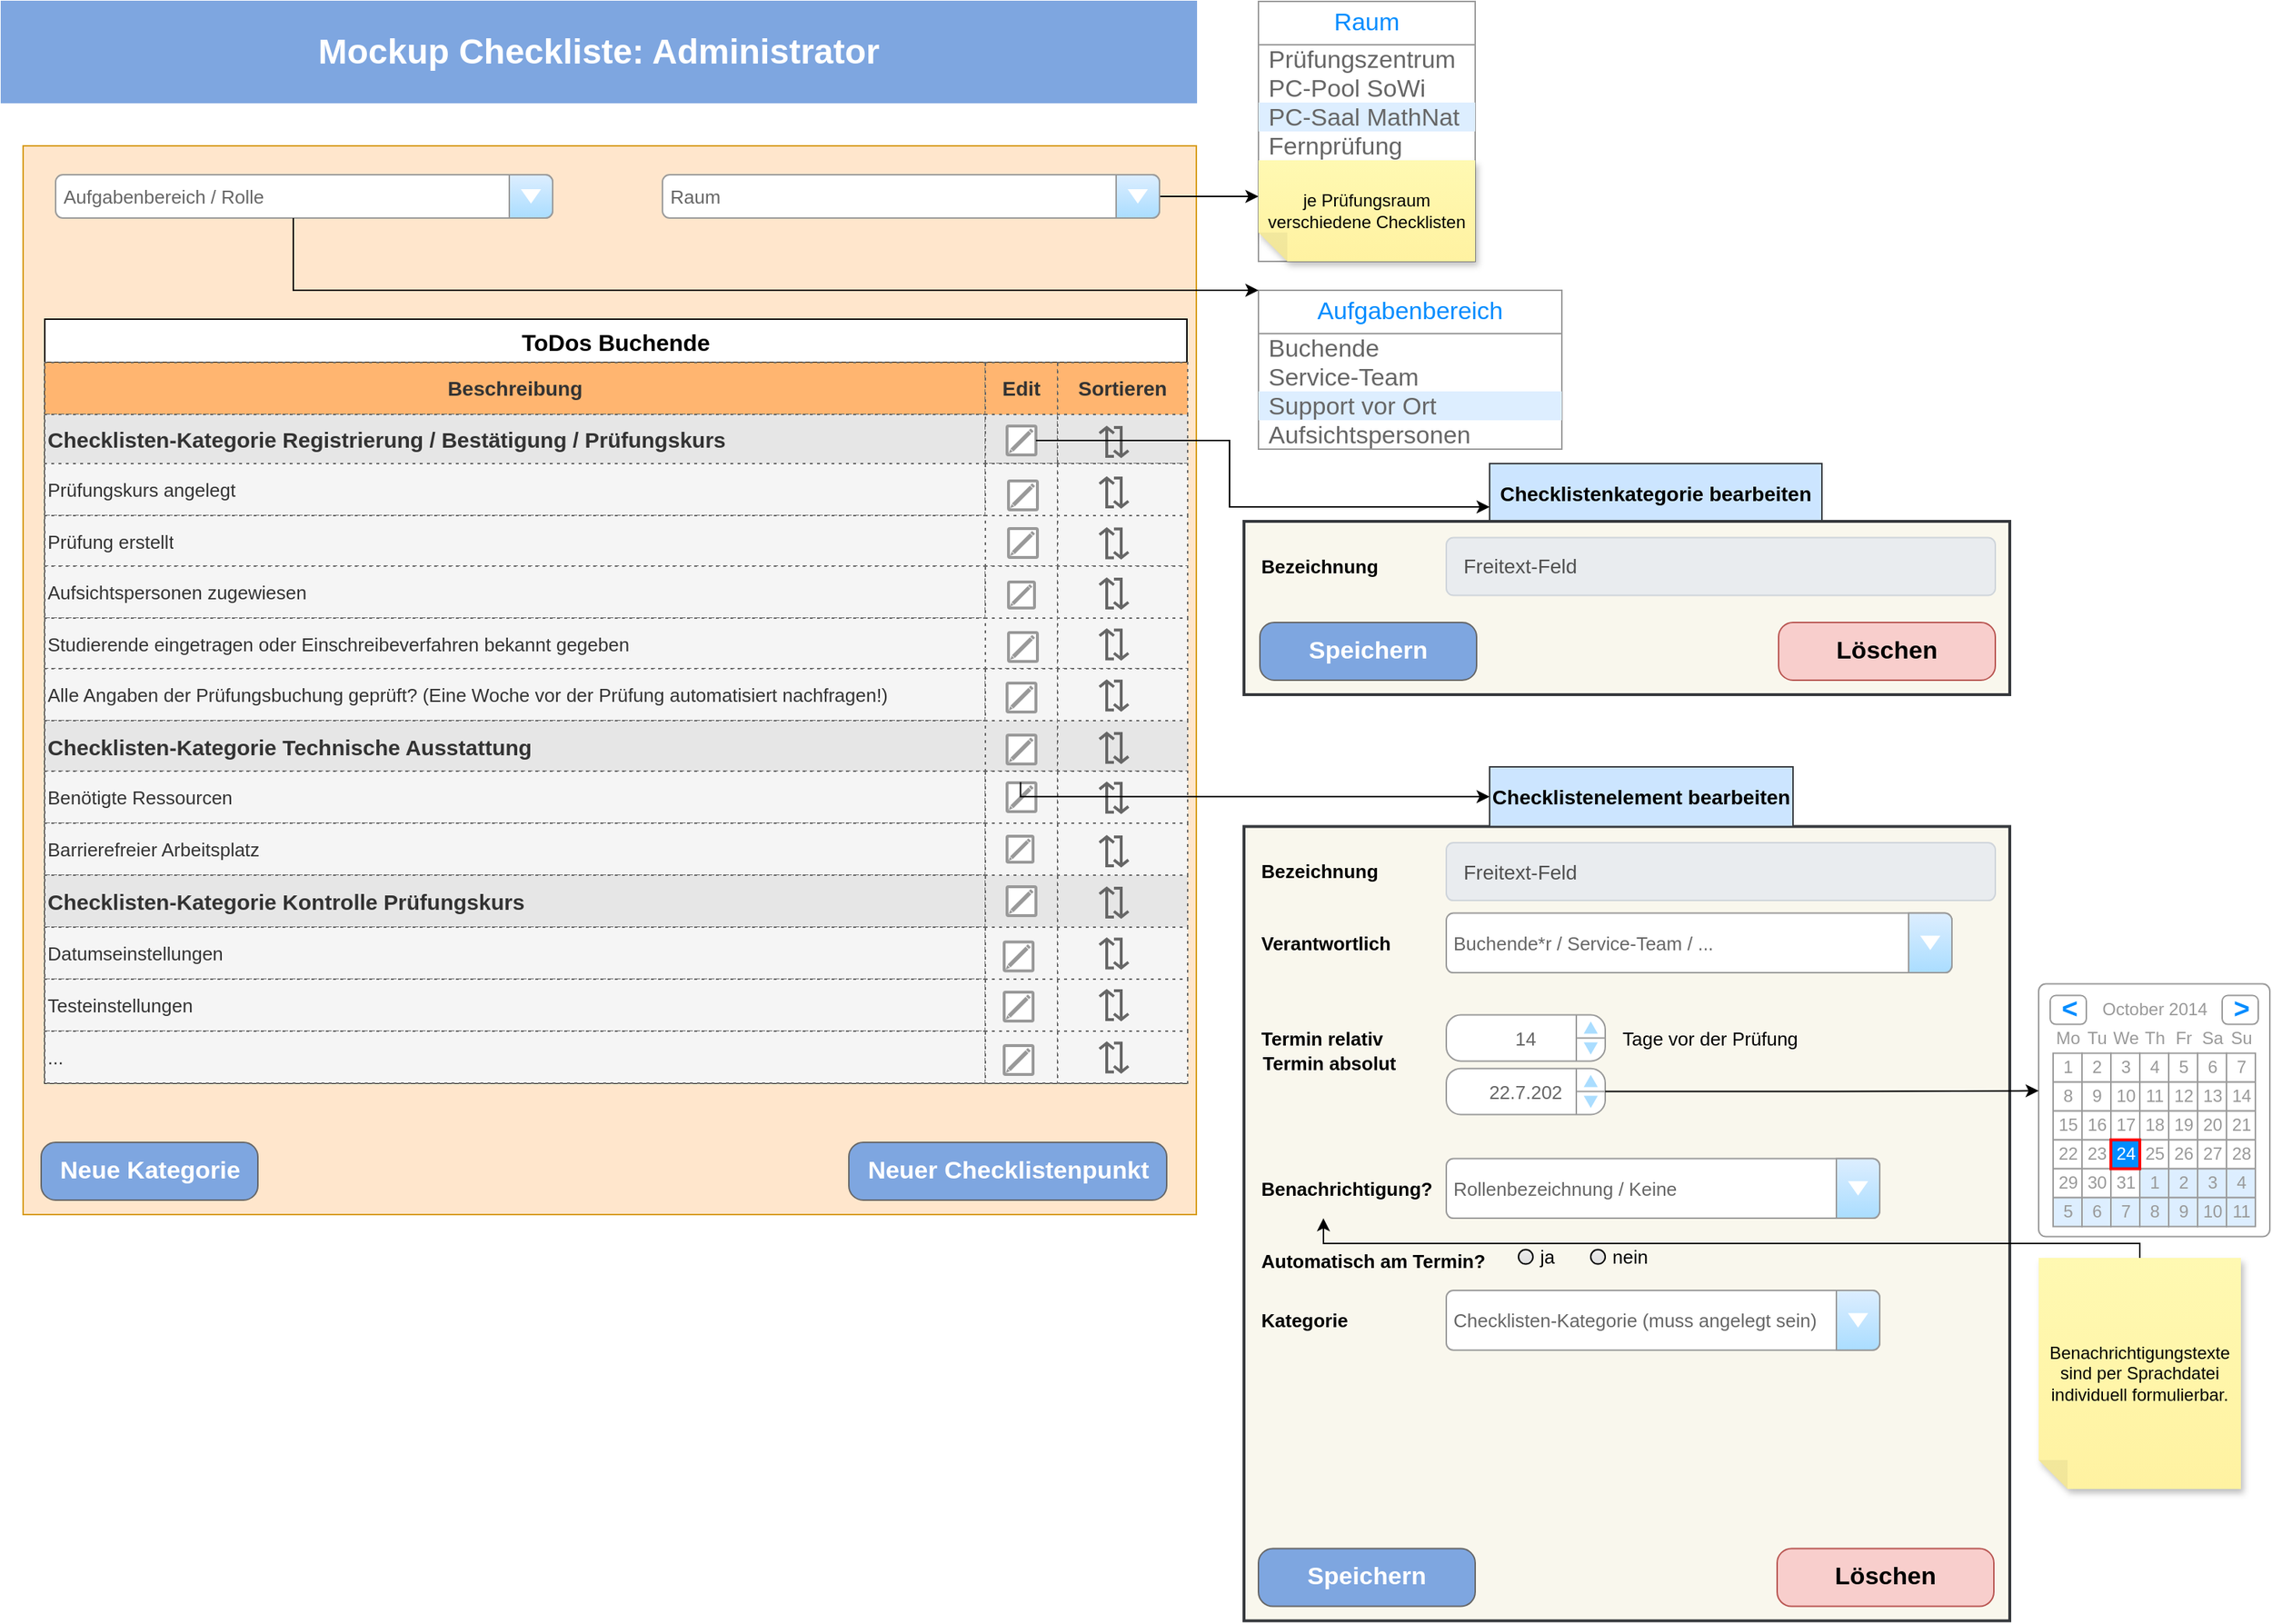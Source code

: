 <mxfile version="24.7.5" pages="2">
  <diagram name="Checkliste" id="Zr_G_hcXwSWRQ9lRJL4E">
    <mxGraphModel grid="1" page="1" gridSize="10" guides="1" tooltips="1" connect="1" arrows="1" fold="1" pageScale="1" pageWidth="827" pageHeight="1169" math="0" shadow="0">
      <root>
        <mxCell id="0" />
        <mxCell id="1" value="Checkliste" style="locked=1;" parent="0" />
        <mxCell id="95HuahfwG-BCZ0HRhhbP-1" value="&lt;font style=&quot;font-size: 24px;&quot; color=&quot;#ffffff&quot;&gt;&lt;b&gt;Mockup Checkliste: Administrator&lt;/b&gt;&lt;/font&gt;" style="rounded=0;whiteSpace=wrap;html=1;fillColor=#7EA6E0;strokeColor=#7EA6E0;" parent="1" vertex="1">
          <mxGeometry y="20" width="827" height="70" as="geometry" />
        </mxCell>
        <mxCell id="M1PSyhu-Lv1iWgx_K_dI-1" value="" style="whiteSpace=wrap;html=1;fillColor=#ffe6cc;strokeColor=#d79b00;" parent="1" vertex="1">
          <mxGeometry x="15" y="120" width="812" height="740" as="geometry" />
        </mxCell>
        <mxCell id="M1PSyhu-Lv1iWgx_K_dI-14" value="ToDos Buchende" style="shape=table;startSize=30;container=1;collapsible=0;childLayout=tableLayout;fontStyle=1;fontSize=16;" parent="1" vertex="1">
          <mxGeometry x="30" y="240" width="790.5" height="529" as="geometry" />
        </mxCell>
        <mxCell id="M1PSyhu-Lv1iWgx_K_dI-15" value="" style="shape=tableRow;horizontal=0;startSize=0;swimlaneHead=0;swimlaneBody=0;strokeColor=inherit;top=0;left=0;bottom=0;right=0;collapsible=0;dropTarget=0;fillColor=none;points=[[0,0.5],[1,0.5]];portConstraint=eastwest;" parent="M1PSyhu-Lv1iWgx_K_dI-14" vertex="1">
          <mxGeometry y="30" width="790.5" height="36" as="geometry" />
        </mxCell>
        <mxCell id="M1PSyhu-Lv1iWgx_K_dI-17" value="Beschreibung" style="shape=partialRectangle;html=1;whiteSpace=wrap;connectable=0;strokeColor=#666666;overflow=hidden;fillColor=#FFB570;top=1;left=1;bottom=1;right=1;pointerEvents=1;fontColor=#333333;dashed=1;dashPattern=1 4;fontSize=14;fontStyle=1" parent="M1PSyhu-Lv1iWgx_K_dI-15" vertex="1">
          <mxGeometry width="651" height="36" as="geometry">
            <mxRectangle width="651" height="36" as="alternateBounds" />
          </mxGeometry>
        </mxCell>
        <mxCell id="SF6q-6VZULmL_obWjuGS-9" value="Edit" style="shape=partialRectangle;html=1;whiteSpace=wrap;connectable=0;strokeColor=#666666;overflow=hidden;fillColor=#FFB570;top=1;left=1;bottom=1;right=1;pointerEvents=1;fontColor=#333333;dashed=1;dashPattern=1 4;fontSize=14;fontStyle=1" vertex="1" parent="M1PSyhu-Lv1iWgx_K_dI-15">
          <mxGeometry x="651" width="50" height="36" as="geometry">
            <mxRectangle width="50" height="36" as="alternateBounds" />
          </mxGeometry>
        </mxCell>
        <mxCell id="SF6q-6VZULmL_obWjuGS-66" value="Sortieren" style="shape=partialRectangle;html=1;whiteSpace=wrap;connectable=0;strokeColor=#666666;overflow=hidden;fillColor=#FFB570;top=1;left=1;bottom=1;right=1;pointerEvents=1;fontColor=#333333;dashed=1;dashPattern=1 4;fontSize=14;fontStyle=1" vertex="1" parent="M1PSyhu-Lv1iWgx_K_dI-15">
          <mxGeometry x="701" width="90" height="36" as="geometry">
            <mxRectangle width="90" height="36" as="alternateBounds" />
          </mxGeometry>
        </mxCell>
        <mxCell id="SF6q-6VZULmL_obWjuGS-37" style="shape=tableRow;horizontal=0;startSize=0;swimlaneHead=0;swimlaneBody=0;strokeColor=inherit;top=0;left=0;bottom=0;right=0;collapsible=0;dropTarget=0;fillColor=none;points=[[0,0.5],[1,0.5]];portConstraint=eastwest;" vertex="1" parent="M1PSyhu-Lv1iWgx_K_dI-14">
          <mxGeometry y="66" width="790.5" height="34" as="geometry" />
        </mxCell>
        <mxCell id="SF6q-6VZULmL_obWjuGS-38" value="&lt;font style=&quot;font-size: 15px;&quot;&gt;&lt;b&gt;Checklisten-Kategorie Registrierung / Bestätigung / Prüfungskurs&lt;/b&gt;&lt;/font&gt;" style="shape=partialRectangle;html=1;whiteSpace=wrap;connectable=0;strokeColor=#666666;overflow=hidden;fillColor=#E6E6E6;top=1;left=1;bottom=1;right=1;pointerEvents=1;fontColor=#333333;dashed=1;dashPattern=1 4;align=left;fontSize=13;" vertex="1" parent="SF6q-6VZULmL_obWjuGS-37">
          <mxGeometry width="651" height="34" as="geometry">
            <mxRectangle width="651" height="34" as="alternateBounds" />
          </mxGeometry>
        </mxCell>
        <mxCell id="SF6q-6VZULmL_obWjuGS-39" style="shape=partialRectangle;html=1;whiteSpace=wrap;connectable=0;strokeColor=#666666;overflow=hidden;fillColor=#E6E6E6;top=1;left=1;bottom=1;right=1;pointerEvents=1;fontColor=#333333;dashed=1;dashPattern=1 4;align=left;fontSize=13;" vertex="1" parent="SF6q-6VZULmL_obWjuGS-37">
          <mxGeometry x="651" width="50" height="34" as="geometry">
            <mxRectangle width="50" height="34" as="alternateBounds" />
          </mxGeometry>
        </mxCell>
        <mxCell id="SF6q-6VZULmL_obWjuGS-67" style="shape=partialRectangle;html=1;whiteSpace=wrap;connectable=0;strokeColor=#666666;overflow=hidden;fillColor=#E6E6E6;top=1;left=1;bottom=1;right=1;pointerEvents=1;fontColor=#333333;dashed=1;dashPattern=1 4;align=left;fontSize=13;" vertex="1" parent="SF6q-6VZULmL_obWjuGS-37">
          <mxGeometry x="701" width="90" height="34" as="geometry">
            <mxRectangle width="90" height="34" as="alternateBounds" />
          </mxGeometry>
        </mxCell>
        <mxCell id="M1PSyhu-Lv1iWgx_K_dI-18" value="" style="shape=tableRow;horizontal=0;startSize=0;swimlaneHead=0;swimlaneBody=0;strokeColor=inherit;top=0;left=0;bottom=0;right=0;collapsible=0;dropTarget=0;fillColor=none;points=[[0,0.5],[1,0.5]];portConstraint=eastwest;" parent="M1PSyhu-Lv1iWgx_K_dI-14" vertex="1">
          <mxGeometry y="100" width="790.5" height="36" as="geometry" />
        </mxCell>
        <mxCell id="M1PSyhu-Lv1iWgx_K_dI-20" value="Prüfungskurs angelegt" style="shape=partialRectangle;html=1;whiteSpace=wrap;connectable=0;strokeColor=#666666;overflow=hidden;fillColor=#f5f5f5;top=1;left=1;bottom=1;right=1;pointerEvents=1;fontColor=#333333;dashed=1;dashPattern=1 4;align=left;fontSize=13;" parent="M1PSyhu-Lv1iWgx_K_dI-18" vertex="1">
          <mxGeometry width="651" height="36" as="geometry">
            <mxRectangle width="651" height="36" as="alternateBounds" />
          </mxGeometry>
        </mxCell>
        <mxCell id="SF6q-6VZULmL_obWjuGS-10" style="shape=partialRectangle;html=1;whiteSpace=wrap;connectable=0;strokeColor=#666666;overflow=hidden;fillColor=#f5f5f5;top=1;left=1;bottom=1;right=1;pointerEvents=1;fontColor=#333333;dashed=1;dashPattern=1 4;align=left;fontSize=13;" vertex="1" parent="M1PSyhu-Lv1iWgx_K_dI-18">
          <mxGeometry x="651" width="50" height="36" as="geometry">
            <mxRectangle width="50" height="36" as="alternateBounds" />
          </mxGeometry>
        </mxCell>
        <mxCell id="SF6q-6VZULmL_obWjuGS-68" style="shape=partialRectangle;html=1;whiteSpace=wrap;connectable=0;strokeColor=#666666;overflow=hidden;fillColor=#f5f5f5;top=1;left=1;bottom=1;right=1;pointerEvents=1;fontColor=#333333;dashed=1;dashPattern=1 4;align=left;fontSize=13;" vertex="1" parent="M1PSyhu-Lv1iWgx_K_dI-18">
          <mxGeometry x="701" width="90" height="36" as="geometry">
            <mxRectangle width="90" height="36" as="alternateBounds" />
          </mxGeometry>
        </mxCell>
        <mxCell id="M1PSyhu-Lv1iWgx_K_dI-21" value="" style="shape=tableRow;horizontal=0;startSize=0;swimlaneHead=0;swimlaneBody=0;strokeColor=inherit;top=0;left=0;bottom=0;right=0;collapsible=0;dropTarget=0;fillColor=none;points=[[0,0.5],[1,0.5]];portConstraint=eastwest;" parent="M1PSyhu-Lv1iWgx_K_dI-14" vertex="1">
          <mxGeometry y="136" width="790.5" height="35" as="geometry" />
        </mxCell>
        <mxCell id="M1PSyhu-Lv1iWgx_K_dI-23" value="Prüfung erstellt" style="shape=partialRectangle;html=1;whiteSpace=wrap;connectable=0;strokeColor=#666666;overflow=hidden;fillColor=#f5f5f5;top=1;left=1;bottom=1;right=1;pointerEvents=1;fontColor=#333333;dashed=1;dashPattern=1 4;align=left;fontSize=13;" parent="M1PSyhu-Lv1iWgx_K_dI-21" vertex="1">
          <mxGeometry width="651" height="35" as="geometry">
            <mxRectangle width="651" height="35" as="alternateBounds" />
          </mxGeometry>
        </mxCell>
        <mxCell id="SF6q-6VZULmL_obWjuGS-11" style="shape=partialRectangle;html=1;whiteSpace=wrap;connectable=0;strokeColor=#666666;overflow=hidden;fillColor=#f5f5f5;top=1;left=1;bottom=1;right=1;pointerEvents=1;fontColor=#333333;dashed=1;dashPattern=1 4;align=left;fontSize=13;" vertex="1" parent="M1PSyhu-Lv1iWgx_K_dI-21">
          <mxGeometry x="651" width="50" height="35" as="geometry">
            <mxRectangle width="50" height="35" as="alternateBounds" />
          </mxGeometry>
        </mxCell>
        <mxCell id="SF6q-6VZULmL_obWjuGS-69" style="shape=partialRectangle;html=1;whiteSpace=wrap;connectable=0;strokeColor=#666666;overflow=hidden;fillColor=#f5f5f5;top=1;left=1;bottom=1;right=1;pointerEvents=1;fontColor=#333333;dashed=1;dashPattern=1 4;align=left;fontSize=13;" vertex="1" parent="M1PSyhu-Lv1iWgx_K_dI-21">
          <mxGeometry x="701" width="90" height="35" as="geometry">
            <mxRectangle width="90" height="35" as="alternateBounds" />
          </mxGeometry>
        </mxCell>
        <mxCell id="M1PSyhu-Lv1iWgx_K_dI-24" value="" style="shape=tableRow;horizontal=0;startSize=0;swimlaneHead=0;swimlaneBody=0;strokeColor=inherit;top=0;left=0;bottom=0;right=0;collapsible=0;dropTarget=0;fillColor=none;points=[[0,0.5],[1,0.5]];portConstraint=eastwest;" parent="M1PSyhu-Lv1iWgx_K_dI-14" vertex="1">
          <mxGeometry y="171" width="790.5" height="36" as="geometry" />
        </mxCell>
        <mxCell id="M1PSyhu-Lv1iWgx_K_dI-26" value="Aufsichtspersonen zugewiesen" style="shape=partialRectangle;html=1;whiteSpace=wrap;connectable=0;strokeColor=#666666;overflow=hidden;fillColor=#f5f5f5;top=1;left=1;bottom=1;right=1;pointerEvents=1;fontColor=#333333;dashed=1;dashPattern=1 4;align=left;fontSize=13;" parent="M1PSyhu-Lv1iWgx_K_dI-24" vertex="1">
          <mxGeometry width="651" height="36" as="geometry">
            <mxRectangle width="651" height="36" as="alternateBounds" />
          </mxGeometry>
        </mxCell>
        <mxCell id="SF6q-6VZULmL_obWjuGS-12" style="shape=partialRectangle;html=1;whiteSpace=wrap;connectable=0;strokeColor=#666666;overflow=hidden;fillColor=#f5f5f5;top=1;left=1;bottom=1;right=1;pointerEvents=1;fontColor=#333333;dashed=1;dashPattern=1 4;align=left;fontSize=13;" vertex="1" parent="M1PSyhu-Lv1iWgx_K_dI-24">
          <mxGeometry x="651" width="50" height="36" as="geometry">
            <mxRectangle width="50" height="36" as="alternateBounds" />
          </mxGeometry>
        </mxCell>
        <mxCell id="SF6q-6VZULmL_obWjuGS-70" style="shape=partialRectangle;html=1;whiteSpace=wrap;connectable=0;strokeColor=#666666;overflow=hidden;fillColor=#f5f5f5;top=1;left=1;bottom=1;right=1;pointerEvents=1;fontColor=#333333;dashed=1;dashPattern=1 4;align=left;fontSize=13;" vertex="1" parent="M1PSyhu-Lv1iWgx_K_dI-24">
          <mxGeometry x="701" width="90" height="36" as="geometry">
            <mxRectangle width="90" height="36" as="alternateBounds" />
          </mxGeometry>
        </mxCell>
        <mxCell id="M1PSyhu-Lv1iWgx_K_dI-27" value="" style="shape=tableRow;horizontal=0;startSize=0;swimlaneHead=0;swimlaneBody=0;strokeColor=inherit;top=0;left=0;bottom=0;right=0;collapsible=0;dropTarget=0;fillColor=none;points=[[0,0.5],[1,0.5]];portConstraint=eastwest;" parent="M1PSyhu-Lv1iWgx_K_dI-14" vertex="1">
          <mxGeometry y="207" width="790.5" height="35" as="geometry" />
        </mxCell>
        <mxCell id="M1PSyhu-Lv1iWgx_K_dI-29" value="Studierende eingetragen oder Einschreibeverfahren bekannt gegeben" style="shape=partialRectangle;html=1;whiteSpace=wrap;connectable=0;strokeColor=#666666;overflow=hidden;fillColor=#f5f5f5;top=1;left=1;bottom=1;right=1;pointerEvents=1;fontColor=#333333;dashed=1;dashPattern=1 4;align=left;fontSize=13;" parent="M1PSyhu-Lv1iWgx_K_dI-27" vertex="1">
          <mxGeometry width="651" height="35" as="geometry">
            <mxRectangle width="651" height="35" as="alternateBounds" />
          </mxGeometry>
        </mxCell>
        <mxCell id="SF6q-6VZULmL_obWjuGS-13" style="shape=partialRectangle;html=1;whiteSpace=wrap;connectable=0;strokeColor=#666666;overflow=hidden;fillColor=#f5f5f5;top=1;left=1;bottom=1;right=1;pointerEvents=1;fontColor=#333333;dashed=1;dashPattern=1 4;align=left;fontSize=13;" vertex="1" parent="M1PSyhu-Lv1iWgx_K_dI-27">
          <mxGeometry x="651" width="50" height="35" as="geometry">
            <mxRectangle width="50" height="35" as="alternateBounds" />
          </mxGeometry>
        </mxCell>
        <mxCell id="SF6q-6VZULmL_obWjuGS-71" style="shape=partialRectangle;html=1;whiteSpace=wrap;connectable=0;strokeColor=#666666;overflow=hidden;fillColor=#f5f5f5;top=1;left=1;bottom=1;right=1;pointerEvents=1;fontColor=#333333;dashed=1;dashPattern=1 4;align=left;fontSize=13;" vertex="1" parent="M1PSyhu-Lv1iWgx_K_dI-27">
          <mxGeometry x="701" width="90" height="35" as="geometry">
            <mxRectangle width="90" height="35" as="alternateBounds" />
          </mxGeometry>
        </mxCell>
        <mxCell id="SF6q-6VZULmL_obWjuGS-6" style="shape=tableRow;horizontal=0;startSize=0;swimlaneHead=0;swimlaneBody=0;strokeColor=inherit;top=0;left=0;bottom=0;right=0;collapsible=0;dropTarget=0;fillColor=none;points=[[0,0.5],[1,0.5]];portConstraint=eastwest;" vertex="1" parent="M1PSyhu-Lv1iWgx_K_dI-14">
          <mxGeometry y="242" width="790.5" height="36" as="geometry" />
        </mxCell>
        <mxCell id="SF6q-6VZULmL_obWjuGS-8" value="Alle Angaben der Prüfungsbuchung geprüft? (Eine Woche vor der Prüfung automatisiert nachfragen!)" style="shape=partialRectangle;html=1;whiteSpace=wrap;connectable=0;strokeColor=#666666;overflow=hidden;fillColor=#f5f5f5;top=1;left=1;bottom=1;right=1;pointerEvents=1;fontColor=#333333;dashed=1;dashPattern=1 4;align=left;fontSize=13;" vertex="1" parent="SF6q-6VZULmL_obWjuGS-6">
          <mxGeometry width="651" height="36" as="geometry">
            <mxRectangle width="651" height="36" as="alternateBounds" />
          </mxGeometry>
        </mxCell>
        <mxCell id="SF6q-6VZULmL_obWjuGS-14" style="shape=partialRectangle;html=1;whiteSpace=wrap;connectable=0;strokeColor=#666666;overflow=hidden;fillColor=#f5f5f5;top=1;left=1;bottom=1;right=1;pointerEvents=1;fontColor=#333333;dashed=1;dashPattern=1 4;align=left;fontSize=13;" vertex="1" parent="SF6q-6VZULmL_obWjuGS-6">
          <mxGeometry x="651" width="50" height="36" as="geometry">
            <mxRectangle width="50" height="36" as="alternateBounds" />
          </mxGeometry>
        </mxCell>
        <mxCell id="SF6q-6VZULmL_obWjuGS-72" style="shape=partialRectangle;html=1;whiteSpace=wrap;connectable=0;strokeColor=#666666;overflow=hidden;fillColor=#f5f5f5;top=1;left=1;bottom=1;right=1;pointerEvents=1;fontColor=#333333;dashed=1;dashPattern=1 4;align=left;fontSize=13;" vertex="1" parent="SF6q-6VZULmL_obWjuGS-6">
          <mxGeometry x="701" width="90" height="36" as="geometry">
            <mxRectangle width="90" height="36" as="alternateBounds" />
          </mxGeometry>
        </mxCell>
        <mxCell id="SF6q-6VZULmL_obWjuGS-21" style="shape=tableRow;horizontal=0;startSize=0;swimlaneHead=0;swimlaneBody=0;strokeColor=inherit;top=0;left=0;bottom=0;right=0;collapsible=0;dropTarget=0;fillColor=none;points=[[0,0.5],[1,0.5]];portConstraint=eastwest;" vertex="1" parent="M1PSyhu-Lv1iWgx_K_dI-14">
          <mxGeometry y="278" width="790.5" height="35" as="geometry" />
        </mxCell>
        <mxCell id="SF6q-6VZULmL_obWjuGS-23" value="&lt;b style=&quot;font-size: 15px;&quot;&gt;Checklisten-Kategorie Technische Ausstattung&lt;/b&gt;" style="shape=partialRectangle;html=1;whiteSpace=wrap;connectable=0;strokeColor=#666666;overflow=hidden;fillColor=#E6E6E6;top=1;left=1;bottom=1;right=1;pointerEvents=1;fontColor=#333333;dashed=1;dashPattern=1 4;align=left;fontSize=13;" vertex="1" parent="SF6q-6VZULmL_obWjuGS-21">
          <mxGeometry width="651" height="35" as="geometry">
            <mxRectangle width="651" height="35" as="alternateBounds" />
          </mxGeometry>
        </mxCell>
        <mxCell id="SF6q-6VZULmL_obWjuGS-24" style="shape=partialRectangle;html=1;whiteSpace=wrap;connectable=0;strokeColor=#666666;overflow=hidden;fillColor=#E6E6E6;top=1;left=1;bottom=1;right=1;pointerEvents=1;fontColor=#333333;dashed=1;dashPattern=1 4;align=left;fontSize=13;" vertex="1" parent="SF6q-6VZULmL_obWjuGS-21">
          <mxGeometry x="651" width="50" height="35" as="geometry">
            <mxRectangle width="50" height="35" as="alternateBounds" />
          </mxGeometry>
        </mxCell>
        <mxCell id="SF6q-6VZULmL_obWjuGS-73" style="shape=partialRectangle;html=1;whiteSpace=wrap;connectable=0;strokeColor=#666666;overflow=hidden;fillColor=#E6E6E6;top=1;left=1;bottom=1;right=1;pointerEvents=1;fontColor=#333333;dashed=1;dashPattern=1 4;align=left;fontSize=13;" vertex="1" parent="SF6q-6VZULmL_obWjuGS-21">
          <mxGeometry x="701" width="90" height="35" as="geometry">
            <mxRectangle width="90" height="35" as="alternateBounds" />
          </mxGeometry>
        </mxCell>
        <mxCell id="SF6q-6VZULmL_obWjuGS-25" style="shape=tableRow;horizontal=0;startSize=0;swimlaneHead=0;swimlaneBody=0;strokeColor=inherit;top=0;left=0;bottom=0;right=0;collapsible=0;dropTarget=0;fillColor=none;points=[[0,0.5],[1,0.5]];portConstraint=eastwest;" vertex="1" parent="M1PSyhu-Lv1iWgx_K_dI-14">
          <mxGeometry y="313" width="790.5" height="36" as="geometry" />
        </mxCell>
        <mxCell id="SF6q-6VZULmL_obWjuGS-27" value="Benötigte Ressourcen" style="shape=partialRectangle;html=1;whiteSpace=wrap;connectable=0;strokeColor=#666666;overflow=hidden;fillColor=#f5f5f5;top=1;left=1;bottom=1;right=1;pointerEvents=1;fontColor=#333333;dashed=1;dashPattern=1 4;align=left;fontSize=13;" vertex="1" parent="SF6q-6VZULmL_obWjuGS-25">
          <mxGeometry width="651" height="36" as="geometry">
            <mxRectangle width="651" height="36" as="alternateBounds" />
          </mxGeometry>
        </mxCell>
        <mxCell id="SF6q-6VZULmL_obWjuGS-28" style="shape=partialRectangle;html=1;whiteSpace=wrap;connectable=0;strokeColor=#666666;overflow=hidden;fillColor=#f5f5f5;top=1;left=1;bottom=1;right=1;pointerEvents=1;fontColor=#333333;dashed=1;dashPattern=1 4;align=left;fontSize=13;" vertex="1" parent="SF6q-6VZULmL_obWjuGS-25">
          <mxGeometry x="651" width="50" height="36" as="geometry">
            <mxRectangle width="50" height="36" as="alternateBounds" />
          </mxGeometry>
        </mxCell>
        <mxCell id="SF6q-6VZULmL_obWjuGS-74" style="shape=partialRectangle;html=1;whiteSpace=wrap;connectable=0;strokeColor=#666666;overflow=hidden;fillColor=#f5f5f5;top=1;left=1;bottom=1;right=1;pointerEvents=1;fontColor=#333333;dashed=1;dashPattern=1 4;align=left;fontSize=13;" vertex="1" parent="SF6q-6VZULmL_obWjuGS-25">
          <mxGeometry x="701" width="90" height="36" as="geometry">
            <mxRectangle width="90" height="36" as="alternateBounds" />
          </mxGeometry>
        </mxCell>
        <mxCell id="SF6q-6VZULmL_obWjuGS-96" style="shape=tableRow;horizontal=0;startSize=0;swimlaneHead=0;swimlaneBody=0;strokeColor=inherit;top=0;left=0;bottom=0;right=0;collapsible=0;dropTarget=0;fillColor=none;points=[[0,0.5],[1,0.5]];portConstraint=eastwest;" vertex="1" parent="M1PSyhu-Lv1iWgx_K_dI-14">
          <mxGeometry y="349" width="790.5" height="36" as="geometry" />
        </mxCell>
        <mxCell id="SF6q-6VZULmL_obWjuGS-97" value="Barrierefreier Arbeitsplatz" style="shape=partialRectangle;html=1;whiteSpace=wrap;connectable=0;strokeColor=#666666;overflow=hidden;fillColor=#f5f5f5;top=1;left=1;bottom=1;right=1;pointerEvents=1;fontColor=#333333;dashed=1;dashPattern=1 4;align=left;fontSize=13;" vertex="1" parent="SF6q-6VZULmL_obWjuGS-96">
          <mxGeometry width="651" height="36" as="geometry">
            <mxRectangle width="651" height="36" as="alternateBounds" />
          </mxGeometry>
        </mxCell>
        <mxCell id="SF6q-6VZULmL_obWjuGS-98" style="shape=partialRectangle;html=1;whiteSpace=wrap;connectable=0;strokeColor=#666666;overflow=hidden;fillColor=#f5f5f5;top=1;left=1;bottom=1;right=1;pointerEvents=1;fontColor=#333333;dashed=1;dashPattern=1 4;align=left;fontSize=13;" vertex="1" parent="SF6q-6VZULmL_obWjuGS-96">
          <mxGeometry x="651" width="50" height="36" as="geometry">
            <mxRectangle width="50" height="36" as="alternateBounds" />
          </mxGeometry>
        </mxCell>
        <mxCell id="SF6q-6VZULmL_obWjuGS-99" style="shape=partialRectangle;html=1;whiteSpace=wrap;connectable=0;strokeColor=#666666;overflow=hidden;fillColor=#f5f5f5;top=1;left=1;bottom=1;right=1;pointerEvents=1;fontColor=#333333;dashed=1;dashPattern=1 4;align=left;fontSize=13;" vertex="1" parent="SF6q-6VZULmL_obWjuGS-96">
          <mxGeometry x="701" width="90" height="36" as="geometry">
            <mxRectangle width="90" height="36" as="alternateBounds" />
          </mxGeometry>
        </mxCell>
        <mxCell id="SF6q-6VZULmL_obWjuGS-92" style="shape=tableRow;horizontal=0;startSize=0;swimlaneHead=0;swimlaneBody=0;strokeColor=inherit;top=0;left=0;bottom=0;right=0;collapsible=0;dropTarget=0;fillColor=none;points=[[0,0.5],[1,0.5]];portConstraint=eastwest;" vertex="1" parent="M1PSyhu-Lv1iWgx_K_dI-14">
          <mxGeometry y="385" width="790.5" height="36" as="geometry" />
        </mxCell>
        <mxCell id="SF6q-6VZULmL_obWjuGS-93" value="&lt;font style=&quot;font-size: 15px;&quot;&gt;&lt;b&gt;Checklisten-Kategorie Kontrolle Prüfungskurs&lt;/b&gt;&lt;/font&gt;" style="shape=partialRectangle;html=1;whiteSpace=wrap;connectable=0;strokeColor=#666666;overflow=hidden;fillColor=#E6E6E6;top=1;left=1;bottom=1;right=1;pointerEvents=1;fontColor=#333333;dashed=1;dashPattern=1 4;align=left;fontSize=13;" vertex="1" parent="SF6q-6VZULmL_obWjuGS-92">
          <mxGeometry width="651" height="36" as="geometry">
            <mxRectangle width="651" height="36" as="alternateBounds" />
          </mxGeometry>
        </mxCell>
        <mxCell id="SF6q-6VZULmL_obWjuGS-94" style="shape=partialRectangle;html=1;whiteSpace=wrap;connectable=0;strokeColor=#666666;overflow=hidden;fillColor=#E6E6E6;top=1;left=1;bottom=1;right=1;pointerEvents=1;fontColor=#333333;dashed=1;dashPattern=1 4;align=left;fontSize=13;" vertex="1" parent="SF6q-6VZULmL_obWjuGS-92">
          <mxGeometry x="651" width="50" height="36" as="geometry">
            <mxRectangle width="50" height="36" as="alternateBounds" />
          </mxGeometry>
        </mxCell>
        <mxCell id="SF6q-6VZULmL_obWjuGS-95" style="shape=partialRectangle;html=1;whiteSpace=wrap;connectable=0;strokeColor=#666666;overflow=hidden;fillColor=#E6E6E6;top=1;left=1;bottom=1;right=1;pointerEvents=1;fontColor=#333333;dashed=1;dashPattern=1 4;align=left;fontSize=13;" vertex="1" parent="SF6q-6VZULmL_obWjuGS-92">
          <mxGeometry x="701" width="90" height="36" as="geometry">
            <mxRectangle width="90" height="36" as="alternateBounds" />
          </mxGeometry>
        </mxCell>
        <mxCell id="SF6q-6VZULmL_obWjuGS-88" style="shape=tableRow;horizontal=0;startSize=0;swimlaneHead=0;swimlaneBody=0;strokeColor=inherit;top=0;left=0;bottom=0;right=0;collapsible=0;dropTarget=0;fillColor=none;points=[[0,0.5],[1,0.5]];portConstraint=eastwest;" vertex="1" parent="M1PSyhu-Lv1iWgx_K_dI-14">
          <mxGeometry y="421" width="790.5" height="36" as="geometry" />
        </mxCell>
        <mxCell id="SF6q-6VZULmL_obWjuGS-89" value="Datumseinstellungen" style="shape=partialRectangle;html=1;whiteSpace=wrap;connectable=0;strokeColor=#666666;overflow=hidden;fillColor=#f5f5f5;top=1;left=1;bottom=1;right=1;pointerEvents=1;fontColor=#333333;dashed=1;dashPattern=1 4;align=left;fontSize=13;" vertex="1" parent="SF6q-6VZULmL_obWjuGS-88">
          <mxGeometry width="651" height="36" as="geometry">
            <mxRectangle width="651" height="36" as="alternateBounds" />
          </mxGeometry>
        </mxCell>
        <mxCell id="SF6q-6VZULmL_obWjuGS-90" style="shape=partialRectangle;html=1;whiteSpace=wrap;connectable=0;strokeColor=#666666;overflow=hidden;fillColor=#f5f5f5;top=1;left=1;bottom=1;right=1;pointerEvents=1;fontColor=#333333;dashed=1;dashPattern=1 4;align=left;fontSize=13;" vertex="1" parent="SF6q-6VZULmL_obWjuGS-88">
          <mxGeometry x="651" width="50" height="36" as="geometry">
            <mxRectangle width="50" height="36" as="alternateBounds" />
          </mxGeometry>
        </mxCell>
        <mxCell id="SF6q-6VZULmL_obWjuGS-91" style="shape=partialRectangle;html=1;whiteSpace=wrap;connectable=0;strokeColor=#666666;overflow=hidden;fillColor=#f5f5f5;top=1;left=1;bottom=1;right=1;pointerEvents=1;fontColor=#333333;dashed=1;dashPattern=1 4;align=left;fontSize=13;" vertex="1" parent="SF6q-6VZULmL_obWjuGS-88">
          <mxGeometry x="701" width="90" height="36" as="geometry">
            <mxRectangle width="90" height="36" as="alternateBounds" />
          </mxGeometry>
        </mxCell>
        <mxCell id="SF6q-6VZULmL_obWjuGS-84" style="shape=tableRow;horizontal=0;startSize=0;swimlaneHead=0;swimlaneBody=0;strokeColor=inherit;top=0;left=0;bottom=0;right=0;collapsible=0;dropTarget=0;fillColor=none;points=[[0,0.5],[1,0.5]];portConstraint=eastwest;" vertex="1" parent="M1PSyhu-Lv1iWgx_K_dI-14">
          <mxGeometry y="457" width="790.5" height="36" as="geometry" />
        </mxCell>
        <mxCell id="SF6q-6VZULmL_obWjuGS-85" value="Testeinstellungen" style="shape=partialRectangle;html=1;whiteSpace=wrap;connectable=0;strokeColor=#666666;overflow=hidden;fillColor=#f5f5f5;top=1;left=1;bottom=1;right=1;pointerEvents=1;fontColor=#333333;dashed=1;dashPattern=1 4;align=left;fontSize=13;" vertex="1" parent="SF6q-6VZULmL_obWjuGS-84">
          <mxGeometry width="651" height="36" as="geometry">
            <mxRectangle width="651" height="36" as="alternateBounds" />
          </mxGeometry>
        </mxCell>
        <mxCell id="SF6q-6VZULmL_obWjuGS-86" style="shape=partialRectangle;html=1;whiteSpace=wrap;connectable=0;strokeColor=#666666;overflow=hidden;fillColor=#f5f5f5;top=1;left=1;bottom=1;right=1;pointerEvents=1;fontColor=#333333;dashed=1;dashPattern=1 4;align=left;fontSize=13;" vertex="1" parent="SF6q-6VZULmL_obWjuGS-84">
          <mxGeometry x="651" width="50" height="36" as="geometry">
            <mxRectangle width="50" height="36" as="alternateBounds" />
          </mxGeometry>
        </mxCell>
        <mxCell id="SF6q-6VZULmL_obWjuGS-87" style="shape=partialRectangle;html=1;whiteSpace=wrap;connectable=0;strokeColor=#666666;overflow=hidden;fillColor=#f5f5f5;top=1;left=1;bottom=1;right=1;pointerEvents=1;fontColor=#333333;dashed=1;dashPattern=1 4;align=left;fontSize=13;" vertex="1" parent="SF6q-6VZULmL_obWjuGS-84">
          <mxGeometry x="701" width="90" height="36" as="geometry">
            <mxRectangle width="90" height="36" as="alternateBounds" />
          </mxGeometry>
        </mxCell>
        <mxCell id="SF6q-6VZULmL_obWjuGS-80" style="shape=tableRow;horizontal=0;startSize=0;swimlaneHead=0;swimlaneBody=0;strokeColor=inherit;top=0;left=0;bottom=0;right=0;collapsible=0;dropTarget=0;fillColor=none;points=[[0,0.5],[1,0.5]];portConstraint=eastwest;" vertex="1" parent="M1PSyhu-Lv1iWgx_K_dI-14">
          <mxGeometry y="493" width="790.5" height="36" as="geometry" />
        </mxCell>
        <mxCell id="SF6q-6VZULmL_obWjuGS-81" value="..." style="shape=partialRectangle;html=1;whiteSpace=wrap;connectable=0;strokeColor=#666666;overflow=hidden;fillColor=#f5f5f5;top=1;left=1;bottom=1;right=1;pointerEvents=1;fontColor=#333333;dashed=1;dashPattern=1 4;align=left;fontSize=13;" vertex="1" parent="SF6q-6VZULmL_obWjuGS-80">
          <mxGeometry width="651" height="36" as="geometry">
            <mxRectangle width="651" height="36" as="alternateBounds" />
          </mxGeometry>
        </mxCell>
        <mxCell id="SF6q-6VZULmL_obWjuGS-82" style="shape=partialRectangle;html=1;whiteSpace=wrap;connectable=0;strokeColor=#666666;overflow=hidden;fillColor=#f5f5f5;top=1;left=1;bottom=1;right=1;pointerEvents=1;fontColor=#333333;dashed=1;dashPattern=1 4;align=left;fontSize=13;" vertex="1" parent="SF6q-6VZULmL_obWjuGS-80">
          <mxGeometry x="651" width="50" height="36" as="geometry">
            <mxRectangle width="50" height="36" as="alternateBounds" />
          </mxGeometry>
        </mxCell>
        <mxCell id="SF6q-6VZULmL_obWjuGS-83" style="shape=partialRectangle;html=1;whiteSpace=wrap;connectable=0;strokeColor=#666666;overflow=hidden;fillColor=#f5f5f5;top=1;left=1;bottom=1;right=1;pointerEvents=1;fontColor=#333333;dashed=1;dashPattern=1 4;align=left;fontSize=13;" vertex="1" parent="SF6q-6VZULmL_obWjuGS-80">
          <mxGeometry x="701" width="90" height="36" as="geometry">
            <mxRectangle width="90" height="36" as="alternateBounds" />
          </mxGeometry>
        </mxCell>
        <mxCell id="h2HBl5gkmupRguE7wDUX-40" value="" style="strokeColor=#999999;verticalLabelPosition=bottom;shadow=0;dashed=0;verticalAlign=top;strokeWidth=2;html=1;shape=mxgraph.mockup.misc.editIcon;rotation=0;" parent="1" vertex="1">
          <mxGeometry x="697" y="457" width="20" height="20" as="geometry" />
        </mxCell>
        <mxCell id="h2HBl5gkmupRguE7wDUX-41" value="" style="strokeColor=#999999;verticalLabelPosition=bottom;shadow=0;dashed=0;verticalAlign=top;strokeWidth=2;html=1;shape=mxgraph.mockup.misc.editIcon;rotation=0;" parent="1" vertex="1">
          <mxGeometry x="697" y="422" width="18" height="18" as="geometry" />
        </mxCell>
        <mxCell id="h2HBl5gkmupRguE7wDUX-42" value="" style="strokeColor=#999999;verticalLabelPosition=bottom;shadow=0;dashed=0;verticalAlign=top;strokeWidth=2;html=1;shape=mxgraph.mockup.misc.editIcon;rotation=0;" parent="1" vertex="1">
          <mxGeometry x="697" y="385" width="20" height="20" as="geometry" />
        </mxCell>
        <mxCell id="h2HBl5gkmupRguE7wDUX-43" value="" style="strokeColor=#999999;verticalLabelPosition=bottom;shadow=0;dashed=0;verticalAlign=top;strokeWidth=2;html=1;shape=mxgraph.mockup.misc.editIcon;rotation=0;" parent="1" vertex="1">
          <mxGeometry x="697" y="352" width="20" height="20" as="geometry" />
        </mxCell>
        <mxCell id="h2HBl5gkmupRguE7wDUX-44" value="" style="strokeColor=#999999;verticalLabelPosition=bottom;shadow=0;dashed=0;verticalAlign=top;strokeWidth=2;html=1;shape=mxgraph.mockup.misc.editIcon;rotation=0;" parent="1" vertex="1">
          <mxGeometry x="696" y="314" width="20" height="20" as="geometry" />
        </mxCell>
        <mxCell id="SF6q-6VZULmL_obWjuGS-29" value="&lt;font style=&quot;font-size: 13px;&quot;&gt;Raum&lt;/font&gt;" style="strokeWidth=1;shadow=0;dashed=0;align=center;html=1;shape=mxgraph.mockup.forms.comboBox;strokeColor=#999999;fillColor=#ddeeff;align=left;fillColor2=#aaddff;mainText=;fontColor=#666666;fontSize=17;spacingLeft=3;" vertex="1" parent="1">
          <mxGeometry x="457.5" y="140" width="344" height="30" as="geometry" />
        </mxCell>
        <mxCell id="SF6q-6VZULmL_obWjuGS-59" value="" style="group" vertex="1" connectable="0" parent="1">
          <mxGeometry x="27.5" y="800" width="779" height="50" as="geometry" />
        </mxCell>
        <mxCell id="SF6q-6VZULmL_obWjuGS-40" value="Neue Kategorie" style="strokeWidth=1;shadow=0;dashed=0;align=center;html=1;shape=mxgraph.mockup.buttons.button;strokeColor=#666666;fontColor=#ffffff;mainText=;buttonStyle=round;fontSize=17;fontStyle=1;fillColor=#7EA6E0;whiteSpace=wrap;" vertex="1" parent="SF6q-6VZULmL_obWjuGS-59">
          <mxGeometry y="10" width="150" height="40" as="geometry" />
        </mxCell>
        <mxCell id="SF6q-6VZULmL_obWjuGS-41" value="Neuer Checklistenpunkt" style="strokeWidth=1;shadow=0;dashed=0;align=center;html=1;shape=mxgraph.mockup.buttons.button;strokeColor=#666666;fontColor=#ffffff;mainText=;buttonStyle=round;fontSize=17;fontStyle=1;fillColor=#7EA6E0;whiteSpace=wrap;" vertex="1" parent="SF6q-6VZULmL_obWjuGS-59">
          <mxGeometry x="559" y="10" width="220" height="40" as="geometry" />
        </mxCell>
        <mxCell id="SF6q-6VZULmL_obWjuGS-103" value="" style="strokeColor=#999999;verticalLabelPosition=bottom;shadow=0;dashed=0;verticalAlign=top;strokeWidth=2;html=1;shape=mxgraph.mockup.misc.editIcon;rotation=0;" vertex="1" parent="1">
          <mxGeometry x="696" y="633" width="20" height="20" as="geometry" />
        </mxCell>
        <mxCell id="SF6q-6VZULmL_obWjuGS-104" value="" style="strokeColor=#999999;verticalLabelPosition=bottom;shadow=0;dashed=0;verticalAlign=top;strokeWidth=2;html=1;shape=mxgraph.mockup.misc.editIcon;rotation=0;" vertex="1" parent="1">
          <mxGeometry x="696" y="598" width="18" height="18" as="geometry" />
        </mxCell>
        <mxCell id="SF6q-6VZULmL_obWjuGS-105" value="" style="strokeColor=#999999;verticalLabelPosition=bottom;shadow=0;dashed=0;verticalAlign=top;strokeWidth=2;html=1;shape=mxgraph.mockup.misc.editIcon;rotation=0;" vertex="1" parent="1">
          <mxGeometry x="696" y="561" width="20" height="20" as="geometry" />
        </mxCell>
        <mxCell id="SF6q-6VZULmL_obWjuGS-106" value="" style="strokeColor=#999999;verticalLabelPosition=bottom;shadow=0;dashed=0;verticalAlign=top;strokeWidth=2;html=1;shape=mxgraph.mockup.misc.editIcon;rotation=0;" vertex="1" parent="1">
          <mxGeometry x="696" y="528" width="20" height="20" as="geometry" />
        </mxCell>
        <mxCell id="SF6q-6VZULmL_obWjuGS-107" value="" style="strokeColor=#999999;verticalLabelPosition=bottom;shadow=0;dashed=0;verticalAlign=top;strokeWidth=2;html=1;shape=mxgraph.mockup.misc.editIcon;rotation=0;" vertex="1" parent="1">
          <mxGeometry x="696" y="492" width="20" height="20" as="geometry" />
        </mxCell>
        <mxCell id="SF6q-6VZULmL_obWjuGS-108" value="" style="strokeColor=#999999;verticalLabelPosition=bottom;shadow=0;dashed=0;verticalAlign=top;strokeWidth=2;html=1;shape=mxgraph.mockup.misc.editIcon;rotation=0;" vertex="1" parent="1">
          <mxGeometry x="694" y="671.28" width="20" height="20" as="geometry" />
        </mxCell>
        <mxCell id="SF6q-6VZULmL_obWjuGS-109" value="" style="strokeColor=#999999;verticalLabelPosition=bottom;shadow=0;dashed=0;verticalAlign=top;strokeWidth=2;html=1;shape=mxgraph.mockup.misc.editIcon;rotation=0;" vertex="1" parent="1">
          <mxGeometry x="694" y="706" width="20" height="20" as="geometry" />
        </mxCell>
        <mxCell id="SF6q-6VZULmL_obWjuGS-110" value="" style="strokeColor=#999999;verticalLabelPosition=bottom;shadow=0;dashed=0;verticalAlign=top;strokeWidth=2;html=1;shape=mxgraph.mockup.misc.editIcon;rotation=0;" vertex="1" parent="1">
          <mxGeometry x="694" y="743" width="20" height="20" as="geometry" />
        </mxCell>
        <mxCell id="SF6q-6VZULmL_obWjuGS-111" value="&lt;font style=&quot;font-size: 13px;&quot;&gt;Aufgabenbereich / Rolle&lt;/font&gt;" style="strokeWidth=1;shadow=0;dashed=0;align=center;html=1;shape=mxgraph.mockup.forms.comboBox;strokeColor=#999999;fillColor=#ddeeff;align=left;fillColor2=#aaddff;mainText=;fontColor=#666666;fontSize=17;spacingLeft=3;" vertex="1" parent="1">
          <mxGeometry x="37.5" y="140" width="344" height="30" as="geometry" />
        </mxCell>
        <mxCell id="SF6q-6VZULmL_obWjuGS-208" value="" style="group" vertex="1" connectable="0" parent="1">
          <mxGeometry x="760" y="315" width="20" height="446.28" as="geometry" />
        </mxCell>
        <mxCell id="SF6q-6VZULmL_obWjuGS-195" value="" style="html=1;verticalLabelPosition=bottom;align=center;labelBackgroundColor=#ffffff;verticalAlign=top;strokeWidth=2;strokeColor=#666666;shadow=0;dashed=0;shape=mxgraph.ios7.icons.repeat;pointerEvents=1;direction=south;rotation=0;" vertex="1" parent="SF6q-6VZULmL_obWjuGS-208">
          <mxGeometry y="426.28" width="20" height="20" as="geometry" />
        </mxCell>
        <mxCell id="SF6q-6VZULmL_obWjuGS-196" value="" style="html=1;verticalLabelPosition=bottom;align=center;labelBackgroundColor=#ffffff;verticalAlign=top;strokeWidth=2;strokeColor=#666666;shadow=0;dashed=0;shape=mxgraph.ios7.icons.repeat;pointerEvents=1;direction=south;rotation=0;" vertex="1" parent="SF6q-6VZULmL_obWjuGS-208">
          <mxGeometry y="390" width="20" height="20" as="geometry" />
        </mxCell>
        <mxCell id="SF6q-6VZULmL_obWjuGS-197" value="" style="html=1;verticalLabelPosition=bottom;align=center;labelBackgroundColor=#ffffff;verticalAlign=top;strokeWidth=2;strokeColor=#666666;shadow=0;dashed=0;shape=mxgraph.ios7.icons.repeat;pointerEvents=1;direction=south;rotation=0;" vertex="1" parent="SF6q-6VZULmL_obWjuGS-208">
          <mxGeometry y="354.28" width="20" height="20" as="geometry" />
        </mxCell>
        <mxCell id="SF6q-6VZULmL_obWjuGS-198" value="" style="html=1;verticalLabelPosition=bottom;align=center;labelBackgroundColor=#ffffff;verticalAlign=top;strokeWidth=2;strokeColor=#666666;shadow=0;dashed=0;shape=mxgraph.ios7.icons.repeat;pointerEvents=1;direction=south;rotation=0;" vertex="1" parent="SF6q-6VZULmL_obWjuGS-208">
          <mxGeometry y="319" width="20" height="20" as="geometry" />
        </mxCell>
        <mxCell id="SF6q-6VZULmL_obWjuGS-199" value="" style="html=1;verticalLabelPosition=bottom;align=center;labelBackgroundColor=#ffffff;verticalAlign=top;strokeWidth=2;strokeColor=#666666;shadow=0;dashed=0;shape=mxgraph.ios7.icons.repeat;pointerEvents=1;direction=south;rotation=0;" vertex="1" parent="SF6q-6VZULmL_obWjuGS-208">
          <mxGeometry y="283.44" width="20" height="20" as="geometry" />
        </mxCell>
        <mxCell id="SF6q-6VZULmL_obWjuGS-200" value="" style="html=1;verticalLabelPosition=bottom;align=center;labelBackgroundColor=#ffffff;verticalAlign=top;strokeWidth=2;strokeColor=#666666;shadow=0;dashed=0;shape=mxgraph.ios7.icons.repeat;pointerEvents=1;direction=south;rotation=0;" vertex="1" parent="SF6q-6VZULmL_obWjuGS-208">
          <mxGeometry y="246.42" width="20" height="20" as="geometry" />
        </mxCell>
        <mxCell id="SF6q-6VZULmL_obWjuGS-201" value="" style="html=1;verticalLabelPosition=bottom;align=center;labelBackgroundColor=#ffffff;verticalAlign=top;strokeWidth=2;strokeColor=#666666;shadow=0;dashed=0;shape=mxgraph.ios7.icons.repeat;pointerEvents=1;direction=south;rotation=0;" vertex="1" parent="SF6q-6VZULmL_obWjuGS-208">
          <mxGeometry y="211.84" width="20" height="20" as="geometry" />
        </mxCell>
        <mxCell id="SF6q-6VZULmL_obWjuGS-202" value="" style="html=1;verticalLabelPosition=bottom;align=center;labelBackgroundColor=#ffffff;verticalAlign=top;strokeWidth=2;strokeColor=#666666;shadow=0;dashed=0;shape=mxgraph.ios7.icons.repeat;pointerEvents=1;direction=south;rotation=0;" vertex="1" parent="SF6q-6VZULmL_obWjuGS-208">
          <mxGeometry y="175.64" width="20" height="20" as="geometry" />
        </mxCell>
        <mxCell id="SF6q-6VZULmL_obWjuGS-203" value="" style="html=1;verticalLabelPosition=bottom;align=center;labelBackgroundColor=#ffffff;verticalAlign=top;strokeWidth=2;strokeColor=#666666;shadow=0;dashed=0;shape=mxgraph.ios7.icons.repeat;pointerEvents=1;direction=south;rotation=0;" vertex="1" parent="SF6q-6VZULmL_obWjuGS-208">
          <mxGeometry y="140.28" width="20" height="20" as="geometry" />
        </mxCell>
        <mxCell id="SF6q-6VZULmL_obWjuGS-204" value="" style="html=1;verticalLabelPosition=bottom;align=center;labelBackgroundColor=#ffffff;verticalAlign=top;strokeWidth=2;strokeColor=#666666;shadow=0;dashed=0;shape=mxgraph.ios7.icons.repeat;pointerEvents=1;direction=south;rotation=0;" vertex="1" parent="SF6q-6VZULmL_obWjuGS-208">
          <mxGeometry y="105" width="20" height="20" as="geometry" />
        </mxCell>
        <mxCell id="SF6q-6VZULmL_obWjuGS-205" value="" style="html=1;verticalLabelPosition=bottom;align=center;labelBackgroundColor=#ffffff;verticalAlign=top;strokeWidth=2;strokeColor=#666666;shadow=0;dashed=0;shape=mxgraph.ios7.icons.repeat;pointerEvents=1;direction=south;rotation=0;" vertex="1" parent="SF6q-6VZULmL_obWjuGS-208">
          <mxGeometry y="70.28" width="20" height="20" as="geometry" />
        </mxCell>
        <mxCell id="SF6q-6VZULmL_obWjuGS-206" value="" style="html=1;verticalLabelPosition=bottom;align=center;labelBackgroundColor=#ffffff;verticalAlign=top;strokeWidth=2;strokeColor=#666666;shadow=0;dashed=0;shape=mxgraph.ios7.icons.repeat;pointerEvents=1;direction=south;rotation=0;" vertex="1" parent="SF6q-6VZULmL_obWjuGS-208">
          <mxGeometry y="35" width="20" height="20" as="geometry" />
        </mxCell>
        <mxCell id="SF6q-6VZULmL_obWjuGS-207" value="" style="html=1;verticalLabelPosition=bottom;align=center;labelBackgroundColor=#ffffff;verticalAlign=top;strokeWidth=2;strokeColor=#666666;shadow=0;dashed=0;shape=mxgraph.ios7.icons.repeat;pointerEvents=1;direction=south;rotation=0;" vertex="1" parent="SF6q-6VZULmL_obWjuGS-208">
          <mxGeometry width="20" height="20" as="geometry" />
        </mxCell>
        <mxCell id="h2HBl5gkmupRguE7wDUX-108" value="Checklisten-Optionen" style="locked=1;" parent="0" />
        <mxCell id="h2HBl5gkmupRguE7wDUX-109" value="" style="edgeStyle=orthogonalEdgeStyle;rounded=0;orthogonalLoop=1;jettySize=auto;html=1;exitX=0.467;exitY=-0.017;exitDx=0;exitDy=0;exitPerimeter=0;entryX=0;entryY=0.5;entryDx=0;entryDy=0;" parent="h2HBl5gkmupRguE7wDUX-108" target="h2HBl5gkmupRguE7wDUX-112" edge="1" source="SF6q-6VZULmL_obWjuGS-105">
          <mxGeometry relative="1" as="geometry">
            <mxPoint x="860" y="397" as="sourcePoint" />
            <Array as="points">
              <mxPoint x="705" y="570" />
            </Array>
          </mxGeometry>
        </mxCell>
        <mxCell id="h2HBl5gkmupRguE7wDUX-111" value="" style="whiteSpace=wrap;html=1;verticalAlign=top;strokeColor=#36393d;shadow=0;dashed=0;strokeWidth=2;fillColor=#f9f7ed;" parent="h2HBl5gkmupRguE7wDUX-108" vertex="1">
          <mxGeometry x="860" y="591.28" width="530" height="550" as="geometry" />
        </mxCell>
        <mxCell id="h2HBl5gkmupRguE7wDUX-112" value="Checklistenelement bearbeiten" style="text;strokeColor=#36393d;align=center;fillColor=#cce5ff;html=1;verticalAlign=middle;whiteSpace=wrap;rounded=0;fontStyle=1;fontSize=14;" parent="h2HBl5gkmupRguE7wDUX-108" vertex="1">
          <mxGeometry x="1030" y="549.999" width="210" height="41.277" as="geometry" />
        </mxCell>
        <mxCell id="h2HBl5gkmupRguE7wDUX-114" value="Bezeichnung" style="text;strokeColor=none;align=left;fillColor=none;html=1;verticalAlign=middle;whiteSpace=wrap;rounded=0;fontStyle=1;fontSize=13;" parent="h2HBl5gkmupRguE7wDUX-108" vertex="1">
          <mxGeometry x="870" y="601.28" width="90" height="41.28" as="geometry" />
        </mxCell>
        <mxCell id="h2HBl5gkmupRguE7wDUX-115" value="Verantwortlich" style="text;strokeColor=none;align=left;fillColor=none;html=1;verticalAlign=middle;whiteSpace=wrap;rounded=0;fontStyle=1;fontSize=13;" parent="h2HBl5gkmupRguE7wDUX-108" vertex="1">
          <mxGeometry x="870" y="651.281" width="90" height="41.277" as="geometry" />
        </mxCell>
        <mxCell id="h2HBl5gkmupRguE7wDUX-116" value="Buchende*r / Service-Team / ..." style="strokeWidth=1;shadow=0;dashed=0;align=center;html=1;shape=mxgraph.mockup.forms.comboBox;strokeColor=#999999;fillColor=#ddeeff;align=left;fillColor2=#aaddff;mainText=;fontColor=#666666;fontSize=13;spacingLeft=3;" parent="h2HBl5gkmupRguE7wDUX-108" vertex="1">
          <mxGeometry x="1000" y="651.28" width="350" height="41.28" as="geometry" />
        </mxCell>
        <mxCell id="SF6q-6VZULmL_obWjuGS-60" value="Freitext-Feld" style="html=1;shadow=0;dashed=0;shape=mxgraph.bootstrap.rrect;rSize=5;strokeColor=#CED4DA;strokeWidth=1;fillColor=#E9ECEF;fontColor=#505050;whiteSpace=wrap;align=left;verticalAlign=middle;spacingLeft=10;fontSize=14;" vertex="1" parent="h2HBl5gkmupRguE7wDUX-108">
          <mxGeometry x="1000" y="602.56" width="380" height="40" as="geometry" />
        </mxCell>
        <mxCell id="SF6q-6VZULmL_obWjuGS-116" value="" style="group" vertex="1" connectable="0" parent="h2HBl5gkmupRguE7wDUX-108">
          <mxGeometry x="870" y="871.279" width="240" height="41.277" as="geometry" />
        </mxCell>
        <mxCell id="LzJ3E76Xs3PUDbBHmzgn-14" value="Automatisch am Termin?" style="text;strokeColor=none;align=left;fillColor=none;html=1;verticalAlign=middle;whiteSpace=wrap;rounded=0;fontStyle=1;fontSize=13;" parent="SF6q-6VZULmL_obWjuGS-116" vertex="1">
          <mxGeometry width="160" height="41.277" as="geometry" />
        </mxCell>
        <mxCell id="SF6q-6VZULmL_obWjuGS-114" value="" style="group" vertex="1" connectable="0" parent="SF6q-6VZULmL_obWjuGS-116">
          <mxGeometry x="180" y="13.001" width="60" height="10" as="geometry" />
        </mxCell>
        <mxCell id="SF6q-6VZULmL_obWjuGS-61" value="ja" style="html=1;shadow=0;dashed=0;shape=mxgraph.bootstrap.radioButton2;labelPosition=right;verticalLabelPosition=middle;align=left;verticalAlign=middle;gradientColor=#DEDEDE;fillColor=#EDEDED;checked=0;spacing=5;checkedFill=#0085FC;checkedStroke=#ffffff;fontSize=13;" vertex="1" parent="SF6q-6VZULmL_obWjuGS-114">
          <mxGeometry width="10" height="10" as="geometry" />
        </mxCell>
        <mxCell id="SF6q-6VZULmL_obWjuGS-62" value="nein" style="html=1;shadow=0;dashed=0;shape=mxgraph.bootstrap.radioButton2;labelPosition=right;verticalLabelPosition=middle;align=left;verticalAlign=middle;gradientColor=#DEDEDE;fillColor=#EDEDED;checked=0;spacing=5;checkedFill=#0085FC;checkedStroke=#ffffff;fontSize=13;" vertex="1" parent="SF6q-6VZULmL_obWjuGS-114">
          <mxGeometry x="50" width="10" height="10" as="geometry" />
        </mxCell>
        <mxCell id="SF6q-6VZULmL_obWjuGS-117" value="" style="group" vertex="1" connectable="0" parent="h2HBl5gkmupRguE7wDUX-108">
          <mxGeometry x="870" y="912.56" width="430" height="41.28" as="geometry" />
        </mxCell>
        <mxCell id="SF6q-6VZULmL_obWjuGS-64" value="Kategorie" style="text;strokeColor=none;align=left;fillColor=none;html=1;verticalAlign=middle;whiteSpace=wrap;rounded=0;fontStyle=1;fontSize=13;" vertex="1" parent="SF6q-6VZULmL_obWjuGS-117">
          <mxGeometry width="80" height="41.28" as="geometry" />
        </mxCell>
        <mxCell id="SF6q-6VZULmL_obWjuGS-65" value="Checklisten-Kategorie (muss angelegt sein)" style="strokeWidth=1;shadow=0;dashed=0;align=center;html=1;shape=mxgraph.mockup.forms.comboBox;strokeColor=#999999;fillColor=#ddeeff;align=left;fillColor2=#aaddff;mainText=;fontColor=#666666;fontSize=13;spacingLeft=3;" vertex="1" parent="SF6q-6VZULmL_obWjuGS-117">
          <mxGeometry x="130" width="300" height="41.28" as="geometry" />
        </mxCell>
        <mxCell id="SF6q-6VZULmL_obWjuGS-118" value="Termin absolut" style="text;strokeColor=none;align=left;fillColor=none;html=1;verticalAlign=middle;whiteSpace=wrap;rounded=0;fontStyle=1;fontSize=13;" vertex="1" parent="h2HBl5gkmupRguE7wDUX-108">
          <mxGeometry x="871" y="734.7" width="99" height="41.28" as="geometry" />
        </mxCell>
        <mxCell id="SF6q-6VZULmL_obWjuGS-211" value="Checklistenkategorie bearbeiten" style="text;strokeColor=#36393d;align=center;fillColor=#cce5ff;html=1;verticalAlign=middle;whiteSpace=wrap;rounded=0;fontStyle=1;fontSize=14;" vertex="1" parent="h2HBl5gkmupRguE7wDUX-108">
          <mxGeometry x="1030" y="340" width="230" height="41.28" as="geometry" />
        </mxCell>
        <mxCell id="SF6q-6VZULmL_obWjuGS-214" style="edgeStyle=orthogonalEdgeStyle;rounded=0;orthogonalLoop=1;jettySize=auto;html=1;" edge="1" parent="h2HBl5gkmupRguE7wDUX-108" source="h2HBl5gkmupRguE7wDUX-44" target="SF6q-6VZULmL_obWjuGS-211">
          <mxGeometry relative="1" as="geometry">
            <Array as="points">
              <mxPoint x="850" y="324" />
              <mxPoint x="850" y="370" />
            </Array>
          </mxGeometry>
        </mxCell>
        <mxCell id="SF6q-6VZULmL_obWjuGS-218" value="" style="group" vertex="1" connectable="0" parent="h2HBl5gkmupRguE7wDUX-108">
          <mxGeometry x="870" y="1091.28" width="509" height="40" as="geometry" />
        </mxCell>
        <mxCell id="SF6q-6VZULmL_obWjuGS-219" value="Speichern" style="strokeWidth=1;shadow=0;dashed=0;align=center;html=1;shape=mxgraph.mockup.buttons.button;strokeColor=#666666;fontColor=#ffffff;mainText=;buttonStyle=round;fontSize=17;fontStyle=1;fillColor=#7EA6E0;whiteSpace=wrap;" vertex="1" parent="SF6q-6VZULmL_obWjuGS-218">
          <mxGeometry width="150" height="40" as="geometry" />
        </mxCell>
        <mxCell id="SF6q-6VZULmL_obWjuGS-220" value="Löschen" style="strokeWidth=1;shadow=0;dashed=0;align=center;html=1;shape=mxgraph.mockup.buttons.button;strokeColor=#b85450;mainText=;buttonStyle=round;fontSize=17;fontStyle=1;fillColor=#f8cecc;whiteSpace=wrap;" vertex="1" parent="SF6q-6VZULmL_obWjuGS-218">
          <mxGeometry x="359" width="150" height="40" as="geometry" />
        </mxCell>
        <mxCell id="SF6q-6VZULmL_obWjuGS-221" value="" style="group" vertex="1" connectable="0" parent="h2HBl5gkmupRguE7wDUX-108">
          <mxGeometry x="860" y="380" width="530" height="120" as="geometry" />
        </mxCell>
        <mxCell id="SF6q-6VZULmL_obWjuGS-210" value="" style="whiteSpace=wrap;html=1;verticalAlign=top;strokeColor=#36393d;shadow=0;dashed=0;strokeWidth=2;fillColor=#f9f7ed;" vertex="1" parent="SF6q-6VZULmL_obWjuGS-221">
          <mxGeometry width="530" height="120" as="geometry" />
        </mxCell>
        <mxCell id="SF6q-6VZULmL_obWjuGS-212" value="Bezeichnung" style="text;strokeColor=none;align=left;fillColor=none;html=1;verticalAlign=middle;whiteSpace=wrap;rounded=0;fontStyle=1;fontSize=13;" vertex="1" parent="SF6q-6VZULmL_obWjuGS-221">
          <mxGeometry x="10" y="10" width="90" height="41.28" as="geometry" />
        </mxCell>
        <mxCell id="SF6q-6VZULmL_obWjuGS-213" value="Freitext-Feld" style="html=1;shadow=0;dashed=0;shape=mxgraph.bootstrap.rrect;rSize=5;strokeColor=#CED4DA;strokeWidth=1;fillColor=#E9ECEF;fontColor=#505050;whiteSpace=wrap;align=left;verticalAlign=middle;spacingLeft=10;fontSize=14;" vertex="1" parent="SF6q-6VZULmL_obWjuGS-221">
          <mxGeometry x="140" y="11.28" width="380" height="40" as="geometry" />
        </mxCell>
        <mxCell id="SF6q-6VZULmL_obWjuGS-217" value="" style="group" vertex="1" connectable="0" parent="SF6q-6VZULmL_obWjuGS-221">
          <mxGeometry x="11" y="70" width="509" height="40" as="geometry" />
        </mxCell>
        <mxCell id="SF6q-6VZULmL_obWjuGS-215" value="Speichern" style="strokeWidth=1;shadow=0;dashed=0;align=center;html=1;shape=mxgraph.mockup.buttons.button;strokeColor=#666666;fontColor=#ffffff;mainText=;buttonStyle=round;fontSize=17;fontStyle=1;fillColor=#7EA6E0;whiteSpace=wrap;" vertex="1" parent="SF6q-6VZULmL_obWjuGS-217">
          <mxGeometry width="150" height="40" as="geometry" />
        </mxCell>
        <mxCell id="SF6q-6VZULmL_obWjuGS-216" value="Löschen" style="strokeWidth=1;shadow=0;dashed=0;align=center;html=1;shape=mxgraph.mockup.buttons.button;strokeColor=#b85450;mainText=;buttonStyle=round;fontSize=17;fontStyle=1;fillColor=#f8cecc;whiteSpace=wrap;" vertex="1" parent="SF6q-6VZULmL_obWjuGS-217">
          <mxGeometry x="359" width="150" height="40" as="geometry" />
        </mxCell>
        <mxCell id="tKte8elYGVKdBzl8FrZ1-10" style="edgeStyle=orthogonalEdgeStyle;rounded=0;orthogonalLoop=1;jettySize=auto;html=1;exitX=0.5;exitY=1;exitDx=0;exitDy=0;exitPerimeter=0;" edge="1" parent="h2HBl5gkmupRguE7wDUX-108" source="tKte8elYGVKdBzl8FrZ1-5" target="LzJ3E76Xs3PUDbBHmzgn-11">
          <mxGeometry relative="1" as="geometry">
            <Array as="points">
              <mxPoint x="1480" y="880" />
              <mxPoint x="915" y="880" />
            </Array>
          </mxGeometry>
        </mxCell>
        <mxCell id="tKte8elYGVKdBzl8FrZ1-5" value="Benachrichtigungstexte sind per Sprachdatei individuell formulierbar." style="shape=note;whiteSpace=wrap;html=1;backgroundOutline=1;fontColor=#000000;darkOpacity=0.05;fillColor=#FFF9B2;strokeColor=none;fillStyle=solid;direction=west;gradientDirection=north;gradientColor=#FFF2A1;shadow=1;size=20;pointerEvents=1;" vertex="1" parent="h2HBl5gkmupRguE7wDUX-108">
          <mxGeometry x="1410" y="890" width="140" height="160" as="geometry" />
        </mxCell>
        <mxCell id="LzJ3E76Xs3PUDbBHmzgn-11" value="Benachrichtigung?" style="text;strokeColor=none;align=left;fillColor=none;html=1;verticalAlign=middle;whiteSpace=wrap;rounded=0;fontStyle=1;fontSize=13;" parent="h2HBl5gkmupRguE7wDUX-108" vertex="1">
          <mxGeometry x="870" y="821.28" width="120" height="41.28" as="geometry" />
        </mxCell>
        <mxCell id="LzJ3E76Xs3PUDbBHmzgn-13" value="Rollenbezeichnung / Keine" style="strokeWidth=1;shadow=0;dashed=0;align=center;html=1;shape=mxgraph.mockup.forms.comboBox;strokeColor=#999999;fillColor=#ddeeff;align=left;fillColor2=#aaddff;mainText=;fontColor=#666666;fontSize=13;spacingLeft=3;" parent="h2HBl5gkmupRguE7wDUX-108" vertex="1">
          <mxGeometry x="1000" y="821.28" width="300" height="41.28" as="geometry" />
        </mxCell>
        <mxCell id="tKte8elYGVKdBzl8FrZ1-11" value="" style="group" vertex="1" connectable="0" parent="h2HBl5gkmupRguE7wDUX-108">
          <mxGeometry x="870" y="700.28" width="700" height="175" as="geometry" />
        </mxCell>
        <mxCell id="SF6q-6VZULmL_obWjuGS-119" value="" style="strokeWidth=1;shadow=0;dashed=0;align=center;html=1;shape=mxgraph.mockup.forms.rrect;rSize=5;strokeColor=#999999;fillColor=#ffffff;" vertex="1" parent="tKte8elYGVKdBzl8FrZ1-11">
          <mxGeometry x="540" width="160" height="175" as="geometry" />
        </mxCell>
        <mxCell id="SF6q-6VZULmL_obWjuGS-120" value="October 2014" style="strokeWidth=1;shadow=0;dashed=0;align=center;html=1;shape=mxgraph.mockup.forms.anchor;fontColor=#999999;" vertex="1" parent="SF6q-6VZULmL_obWjuGS-119">
          <mxGeometry x="30" y="8" width="100" height="20" as="geometry" />
        </mxCell>
        <mxCell id="SF6q-6VZULmL_obWjuGS-121" value="&lt;" style="strokeWidth=1;shadow=0;dashed=0;align=center;html=1;shape=mxgraph.mockup.forms.rrect;rSize=4;strokeColor=#999999;fontColor=#008cff;fontSize=19;fontStyle=1;" vertex="1" parent="SF6q-6VZULmL_obWjuGS-119">
          <mxGeometry x="8" y="8" width="25" height="20" as="geometry" />
        </mxCell>
        <mxCell id="SF6q-6VZULmL_obWjuGS-122" value="&gt;" style="strokeWidth=1;shadow=0;dashed=0;align=center;html=1;shape=mxgraph.mockup.forms.rrect;rSize=4;strokeColor=#999999;fontColor=#008cff;fontSize=19;fontStyle=1;" vertex="1" parent="SF6q-6VZULmL_obWjuGS-119">
          <mxGeometry x="127" y="8" width="25" height="20" as="geometry" />
        </mxCell>
        <mxCell id="SF6q-6VZULmL_obWjuGS-123" value="Mo" style="strokeWidth=1;shadow=0;dashed=0;align=center;html=1;shape=mxgraph.mockup.forms.anchor;fontColor=#999999;" vertex="1" parent="SF6q-6VZULmL_obWjuGS-119">
          <mxGeometry x="10" y="28" width="20" height="20" as="geometry" />
        </mxCell>
        <mxCell id="SF6q-6VZULmL_obWjuGS-124" value="Tu" style="strokeWidth=1;shadow=0;dashed=0;align=center;html=1;shape=mxgraph.mockup.forms.anchor;fontColor=#999999;" vertex="1" parent="SF6q-6VZULmL_obWjuGS-119">
          <mxGeometry x="30" y="28" width="20" height="20" as="geometry" />
        </mxCell>
        <mxCell id="SF6q-6VZULmL_obWjuGS-125" value="We" style="strokeWidth=1;shadow=0;dashed=0;align=center;html=1;shape=mxgraph.mockup.forms.anchor;fontColor=#999999;" vertex="1" parent="SF6q-6VZULmL_obWjuGS-119">
          <mxGeometry x="50" y="28" width="20" height="20" as="geometry" />
        </mxCell>
        <mxCell id="SF6q-6VZULmL_obWjuGS-126" value="Th" style="strokeWidth=1;shadow=0;dashed=0;align=center;html=1;shape=mxgraph.mockup.forms.anchor;fontColor=#999999;" vertex="1" parent="SF6q-6VZULmL_obWjuGS-119">
          <mxGeometry x="70" y="28" width="20" height="20" as="geometry" />
        </mxCell>
        <mxCell id="SF6q-6VZULmL_obWjuGS-127" value="Fr" style="strokeWidth=1;shadow=0;dashed=0;align=center;html=1;shape=mxgraph.mockup.forms.anchor;fontColor=#999999;" vertex="1" parent="SF6q-6VZULmL_obWjuGS-119">
          <mxGeometry x="90" y="28" width="20" height="20" as="geometry" />
        </mxCell>
        <mxCell id="SF6q-6VZULmL_obWjuGS-128" value="Sa" style="strokeWidth=1;shadow=0;dashed=0;align=center;html=1;shape=mxgraph.mockup.forms.anchor;fontColor=#999999;" vertex="1" parent="SF6q-6VZULmL_obWjuGS-119">
          <mxGeometry x="110" y="28" width="20" height="20" as="geometry" />
        </mxCell>
        <mxCell id="SF6q-6VZULmL_obWjuGS-129" value="Su" style="strokeWidth=1;shadow=0;dashed=0;align=center;html=1;shape=mxgraph.mockup.forms.anchor;fontColor=#999999;" vertex="1" parent="SF6q-6VZULmL_obWjuGS-119">
          <mxGeometry x="130" y="28" width="20" height="20" as="geometry" />
        </mxCell>
        <mxCell id="SF6q-6VZULmL_obWjuGS-130" value="1" style="strokeWidth=1;shadow=0;dashed=0;align=center;html=1;shape=mxgraph.mockup.forms.rrect;rSize=0;strokeColor=#999999;fontColor=#999999;" vertex="1" parent="SF6q-6VZULmL_obWjuGS-119">
          <mxGeometry x="10" y="48" width="20" height="20" as="geometry" />
        </mxCell>
        <mxCell id="SF6q-6VZULmL_obWjuGS-131" value="2" style="strokeWidth=1;shadow=0;dashed=0;align=center;html=1;shape=mxgraph.mockup.forms.rrect;rSize=0;strokeColor=#999999;fontColor=#999999;" vertex="1" parent="SF6q-6VZULmL_obWjuGS-119">
          <mxGeometry x="30" y="48" width="20" height="20" as="geometry" />
        </mxCell>
        <mxCell id="SF6q-6VZULmL_obWjuGS-132" value="3" style="strokeWidth=1;shadow=0;dashed=0;align=center;html=1;shape=mxgraph.mockup.forms.rrect;rSize=0;strokeColor=#999999;fontColor=#999999;" vertex="1" parent="SF6q-6VZULmL_obWjuGS-119">
          <mxGeometry x="50" y="48" width="20" height="20" as="geometry" />
        </mxCell>
        <mxCell id="SF6q-6VZULmL_obWjuGS-133" value="4" style="strokeWidth=1;shadow=0;dashed=0;align=center;html=1;shape=mxgraph.mockup.forms.rrect;rSize=0;strokeColor=#999999;fontColor=#999999;" vertex="1" parent="SF6q-6VZULmL_obWjuGS-119">
          <mxGeometry x="70" y="48" width="20" height="20" as="geometry" />
        </mxCell>
        <mxCell id="SF6q-6VZULmL_obWjuGS-134" value="5" style="strokeWidth=1;shadow=0;dashed=0;align=center;html=1;shape=mxgraph.mockup.forms.rrect;rSize=0;strokeColor=#999999;fontColor=#999999;" vertex="1" parent="SF6q-6VZULmL_obWjuGS-119">
          <mxGeometry x="90" y="48" width="20" height="20" as="geometry" />
        </mxCell>
        <mxCell id="SF6q-6VZULmL_obWjuGS-135" value="6" style="strokeWidth=1;shadow=0;dashed=0;align=center;html=1;shape=mxgraph.mockup.forms.rrect;rSize=0;strokeColor=#999999;fontColor=#999999;" vertex="1" parent="SF6q-6VZULmL_obWjuGS-119">
          <mxGeometry x="110" y="48" width="20" height="20" as="geometry" />
        </mxCell>
        <mxCell id="SF6q-6VZULmL_obWjuGS-136" value="7" style="strokeWidth=1;shadow=0;dashed=0;align=center;html=1;shape=mxgraph.mockup.forms.rrect;rSize=0;strokeColor=#999999;fontColor=#999999;" vertex="1" parent="SF6q-6VZULmL_obWjuGS-119">
          <mxGeometry x="130" y="48" width="20" height="20" as="geometry" />
        </mxCell>
        <mxCell id="SF6q-6VZULmL_obWjuGS-137" value="8" style="strokeWidth=1;shadow=0;dashed=0;align=center;html=1;shape=mxgraph.mockup.forms.rrect;rSize=0;strokeColor=#999999;fontColor=#999999;" vertex="1" parent="SF6q-6VZULmL_obWjuGS-119">
          <mxGeometry x="10" y="68" width="20" height="20" as="geometry" />
        </mxCell>
        <mxCell id="SF6q-6VZULmL_obWjuGS-138" value="9" style="strokeWidth=1;shadow=0;dashed=0;align=center;html=1;shape=mxgraph.mockup.forms.rrect;rSize=0;strokeColor=#999999;fontColor=#999999;" vertex="1" parent="SF6q-6VZULmL_obWjuGS-119">
          <mxGeometry x="30" y="68" width="20" height="20" as="geometry" />
        </mxCell>
        <mxCell id="SF6q-6VZULmL_obWjuGS-139" value="10" style="strokeWidth=1;shadow=0;dashed=0;align=center;html=1;shape=mxgraph.mockup.forms.rrect;rSize=0;strokeColor=#999999;fontColor=#999999;" vertex="1" parent="SF6q-6VZULmL_obWjuGS-119">
          <mxGeometry x="50" y="68" width="20" height="20" as="geometry" />
        </mxCell>
        <mxCell id="SF6q-6VZULmL_obWjuGS-140" value="11" style="strokeWidth=1;shadow=0;dashed=0;align=center;html=1;shape=mxgraph.mockup.forms.rrect;rSize=0;strokeColor=#999999;fontColor=#999999;" vertex="1" parent="SF6q-6VZULmL_obWjuGS-119">
          <mxGeometry x="70" y="68" width="20" height="20" as="geometry" />
        </mxCell>
        <mxCell id="SF6q-6VZULmL_obWjuGS-141" value="12" style="strokeWidth=1;shadow=0;dashed=0;align=center;html=1;shape=mxgraph.mockup.forms.rrect;rSize=0;strokeColor=#999999;fontColor=#999999;" vertex="1" parent="SF6q-6VZULmL_obWjuGS-119">
          <mxGeometry x="90" y="68" width="20" height="20" as="geometry" />
        </mxCell>
        <mxCell id="SF6q-6VZULmL_obWjuGS-142" value="13" style="strokeWidth=1;shadow=0;dashed=0;align=center;html=1;shape=mxgraph.mockup.forms.rrect;rSize=0;strokeColor=#999999;fontColor=#999999;" vertex="1" parent="SF6q-6VZULmL_obWjuGS-119">
          <mxGeometry x="110" y="68" width="20" height="20" as="geometry" />
        </mxCell>
        <mxCell id="SF6q-6VZULmL_obWjuGS-143" value="14" style="strokeWidth=1;shadow=0;dashed=0;align=center;html=1;shape=mxgraph.mockup.forms.rrect;rSize=0;strokeColor=#999999;fontColor=#999999;" vertex="1" parent="SF6q-6VZULmL_obWjuGS-119">
          <mxGeometry x="130" y="68" width="20" height="20" as="geometry" />
        </mxCell>
        <mxCell id="SF6q-6VZULmL_obWjuGS-144" value="15" style="strokeWidth=1;shadow=0;dashed=0;align=center;html=1;shape=mxgraph.mockup.forms.rrect;rSize=0;strokeColor=#999999;fontColor=#999999;" vertex="1" parent="SF6q-6VZULmL_obWjuGS-119">
          <mxGeometry x="10" y="88" width="20" height="20" as="geometry" />
        </mxCell>
        <mxCell id="SF6q-6VZULmL_obWjuGS-145" value="16" style="strokeWidth=1;shadow=0;dashed=0;align=center;html=1;shape=mxgraph.mockup.forms.rrect;rSize=0;strokeColor=#999999;fontColor=#999999;" vertex="1" parent="SF6q-6VZULmL_obWjuGS-119">
          <mxGeometry x="30" y="88" width="20" height="20" as="geometry" />
        </mxCell>
        <mxCell id="SF6q-6VZULmL_obWjuGS-146" value="17" style="strokeWidth=1;shadow=0;dashed=0;align=center;html=1;shape=mxgraph.mockup.forms.rrect;rSize=0;strokeColor=#999999;fontColor=#999999;" vertex="1" parent="SF6q-6VZULmL_obWjuGS-119">
          <mxGeometry x="50" y="88" width="20" height="20" as="geometry" />
        </mxCell>
        <mxCell id="SF6q-6VZULmL_obWjuGS-147" value="18" style="strokeWidth=1;shadow=0;dashed=0;align=center;html=1;shape=mxgraph.mockup.forms.rrect;rSize=0;strokeColor=#999999;fontColor=#999999;" vertex="1" parent="SF6q-6VZULmL_obWjuGS-119">
          <mxGeometry x="70" y="88" width="20" height="20" as="geometry" />
        </mxCell>
        <mxCell id="SF6q-6VZULmL_obWjuGS-148" value="19" style="strokeWidth=1;shadow=0;dashed=0;align=center;html=1;shape=mxgraph.mockup.forms.rrect;rSize=0;strokeColor=#999999;fontColor=#999999;" vertex="1" parent="SF6q-6VZULmL_obWjuGS-119">
          <mxGeometry x="90" y="88" width="20" height="20" as="geometry" />
        </mxCell>
        <mxCell id="SF6q-6VZULmL_obWjuGS-149" value="20" style="strokeWidth=1;shadow=0;dashed=0;align=center;html=1;shape=mxgraph.mockup.forms.rrect;rSize=0;strokeColor=#999999;fontColor=#999999;" vertex="1" parent="SF6q-6VZULmL_obWjuGS-119">
          <mxGeometry x="110" y="88" width="20" height="20" as="geometry" />
        </mxCell>
        <mxCell id="SF6q-6VZULmL_obWjuGS-150" value="21" style="strokeWidth=1;shadow=0;dashed=0;align=center;html=1;shape=mxgraph.mockup.forms.rrect;rSize=0;strokeColor=#999999;fontColor=#999999;" vertex="1" parent="SF6q-6VZULmL_obWjuGS-119">
          <mxGeometry x="130" y="88" width="20" height="20" as="geometry" />
        </mxCell>
        <mxCell id="SF6q-6VZULmL_obWjuGS-151" value="22" style="strokeWidth=1;shadow=0;dashed=0;align=center;html=1;shape=mxgraph.mockup.forms.rrect;rSize=0;strokeColor=#999999;fontColor=#999999;" vertex="1" parent="SF6q-6VZULmL_obWjuGS-119">
          <mxGeometry x="10" y="108" width="20" height="20" as="geometry" />
        </mxCell>
        <mxCell id="SF6q-6VZULmL_obWjuGS-152" value="23" style="strokeWidth=1;shadow=0;dashed=0;align=center;html=1;shape=mxgraph.mockup.forms.rrect;rSize=0;strokeColor=#999999;fontColor=#999999;" vertex="1" parent="SF6q-6VZULmL_obWjuGS-119">
          <mxGeometry x="30" y="108" width="20" height="20" as="geometry" />
        </mxCell>
        <mxCell id="SF6q-6VZULmL_obWjuGS-153" value="25" style="strokeWidth=1;shadow=0;dashed=0;align=center;html=1;shape=mxgraph.mockup.forms.rrect;rSize=0;strokeColor=#999999;fontColor=#999999;" vertex="1" parent="SF6q-6VZULmL_obWjuGS-119">
          <mxGeometry x="70" y="108" width="20" height="20" as="geometry" />
        </mxCell>
        <mxCell id="SF6q-6VZULmL_obWjuGS-154" value="26" style="strokeWidth=1;shadow=0;dashed=0;align=center;html=1;shape=mxgraph.mockup.forms.rrect;rSize=0;strokeColor=#999999;fontColor=#999999;" vertex="1" parent="SF6q-6VZULmL_obWjuGS-119">
          <mxGeometry x="90" y="108" width="20" height="20" as="geometry" />
        </mxCell>
        <mxCell id="SF6q-6VZULmL_obWjuGS-155" value="27" style="strokeWidth=1;shadow=0;dashed=0;align=center;html=1;shape=mxgraph.mockup.forms.rrect;rSize=0;strokeColor=#999999;fontColor=#999999;" vertex="1" parent="SF6q-6VZULmL_obWjuGS-119">
          <mxGeometry x="110" y="108" width="20" height="20" as="geometry" />
        </mxCell>
        <mxCell id="SF6q-6VZULmL_obWjuGS-156" value="28" style="strokeWidth=1;shadow=0;dashed=0;align=center;html=1;shape=mxgraph.mockup.forms.rrect;rSize=0;strokeColor=#999999;fontColor=#999999;" vertex="1" parent="SF6q-6VZULmL_obWjuGS-119">
          <mxGeometry x="130" y="108" width="20" height="20" as="geometry" />
        </mxCell>
        <mxCell id="SF6q-6VZULmL_obWjuGS-157" value="29" style="strokeWidth=1;shadow=0;dashed=0;align=center;html=1;shape=mxgraph.mockup.forms.rrect;rSize=0;strokeColor=#999999;fontColor=#999999;" vertex="1" parent="SF6q-6VZULmL_obWjuGS-119">
          <mxGeometry x="10" y="128" width="20" height="20" as="geometry" />
        </mxCell>
        <mxCell id="SF6q-6VZULmL_obWjuGS-158" value="30" style="strokeWidth=1;shadow=0;dashed=0;align=center;html=1;shape=mxgraph.mockup.forms.rrect;rSize=0;strokeColor=#999999;fontColor=#999999;" vertex="1" parent="SF6q-6VZULmL_obWjuGS-119">
          <mxGeometry x="30" y="128" width="20" height="20" as="geometry" />
        </mxCell>
        <mxCell id="SF6q-6VZULmL_obWjuGS-159" value="31" style="strokeWidth=1;shadow=0;dashed=0;align=center;html=1;shape=mxgraph.mockup.forms.rrect;rSize=0;strokeColor=#999999;fontColor=#999999;" vertex="1" parent="SF6q-6VZULmL_obWjuGS-119">
          <mxGeometry x="50" y="128" width="20" height="20" as="geometry" />
        </mxCell>
        <mxCell id="SF6q-6VZULmL_obWjuGS-160" value="1" style="strokeWidth=1;shadow=0;dashed=0;align=center;html=1;shape=mxgraph.mockup.forms.rrect;rSize=0;strokeColor=#999999;fontColor=#999999;fillColor=#ddeeff;" vertex="1" parent="SF6q-6VZULmL_obWjuGS-119">
          <mxGeometry x="70" y="128" width="20" height="20" as="geometry" />
        </mxCell>
        <mxCell id="SF6q-6VZULmL_obWjuGS-161" value="2" style="strokeWidth=1;shadow=0;dashed=0;align=center;html=1;shape=mxgraph.mockup.forms.rrect;rSize=0;strokeColor=#999999;fontColor=#999999;fillColor=#ddeeff;" vertex="1" parent="SF6q-6VZULmL_obWjuGS-119">
          <mxGeometry x="90" y="128" width="20" height="20" as="geometry" />
        </mxCell>
        <mxCell id="SF6q-6VZULmL_obWjuGS-162" value="3" style="strokeWidth=1;shadow=0;dashed=0;align=center;html=1;shape=mxgraph.mockup.forms.rrect;rSize=0;strokeColor=#999999;fontColor=#999999;fillColor=#ddeeff;" vertex="1" parent="SF6q-6VZULmL_obWjuGS-119">
          <mxGeometry x="110" y="128" width="20" height="20" as="geometry" />
        </mxCell>
        <mxCell id="SF6q-6VZULmL_obWjuGS-163" value="4" style="strokeWidth=1;shadow=0;dashed=0;align=center;html=1;shape=mxgraph.mockup.forms.rrect;rSize=0;strokeColor=#999999;fontColor=#999999;fillColor=#ddeeff;" vertex="1" parent="SF6q-6VZULmL_obWjuGS-119">
          <mxGeometry x="130" y="128" width="20" height="20" as="geometry" />
        </mxCell>
        <mxCell id="SF6q-6VZULmL_obWjuGS-164" value="5" style="strokeWidth=1;shadow=0;dashed=0;align=center;html=1;shape=mxgraph.mockup.forms.rrect;rSize=0;strokeColor=#999999;fontColor=#999999;fillColor=#ddeeff;" vertex="1" parent="SF6q-6VZULmL_obWjuGS-119">
          <mxGeometry x="10" y="148" width="20" height="20" as="geometry" />
        </mxCell>
        <mxCell id="SF6q-6VZULmL_obWjuGS-165" value="6" style="strokeWidth=1;shadow=0;dashed=0;align=center;html=1;shape=mxgraph.mockup.forms.rrect;rSize=0;strokeColor=#999999;fontColor=#999999;fillColor=#ddeeff;" vertex="1" parent="SF6q-6VZULmL_obWjuGS-119">
          <mxGeometry x="30" y="148" width="20" height="20" as="geometry" />
        </mxCell>
        <mxCell id="SF6q-6VZULmL_obWjuGS-166" value="7" style="strokeWidth=1;shadow=0;dashed=0;align=center;html=1;shape=mxgraph.mockup.forms.rrect;rSize=0;strokeColor=#999999;fontColor=#999999;fillColor=#ddeeff;" vertex="1" parent="SF6q-6VZULmL_obWjuGS-119">
          <mxGeometry x="50" y="148" width="20" height="20" as="geometry" />
        </mxCell>
        <mxCell id="SF6q-6VZULmL_obWjuGS-167" value="8" style="strokeWidth=1;shadow=0;dashed=0;align=center;html=1;shape=mxgraph.mockup.forms.rrect;rSize=0;strokeColor=#999999;fontColor=#999999;fillColor=#ddeeff;" vertex="1" parent="SF6q-6VZULmL_obWjuGS-119">
          <mxGeometry x="70" y="148" width="20" height="20" as="geometry" />
        </mxCell>
        <mxCell id="SF6q-6VZULmL_obWjuGS-168" value="9" style="strokeWidth=1;shadow=0;dashed=0;align=center;html=1;shape=mxgraph.mockup.forms.rrect;rSize=0;strokeColor=#999999;fontColor=#999999;fillColor=#ddeeff;" vertex="1" parent="SF6q-6VZULmL_obWjuGS-119">
          <mxGeometry x="90" y="148" width="20" height="20" as="geometry" />
        </mxCell>
        <mxCell id="SF6q-6VZULmL_obWjuGS-169" value="10" style="strokeWidth=1;shadow=0;dashed=0;align=center;html=1;shape=mxgraph.mockup.forms.rrect;rSize=0;strokeColor=#999999;fontColor=#999999;fillColor=#ddeeff;" vertex="1" parent="SF6q-6VZULmL_obWjuGS-119">
          <mxGeometry x="110" y="148" width="20" height="20" as="geometry" />
        </mxCell>
        <mxCell id="SF6q-6VZULmL_obWjuGS-170" value="11" style="strokeWidth=1;shadow=0;dashed=0;align=center;html=1;shape=mxgraph.mockup.forms.rrect;rSize=0;strokeColor=#999999;fontColor=#999999;fillColor=#ddeeff;" vertex="1" parent="SF6q-6VZULmL_obWjuGS-119">
          <mxGeometry x="130" y="148" width="20" height="20" as="geometry" />
        </mxCell>
        <mxCell id="SF6q-6VZULmL_obWjuGS-171" value="24" style="strokeWidth=1;shadow=0;dashed=0;align=center;html=1;shape=mxgraph.mockup.forms.rrect;rSize=0;strokeColor=#ff0000;fontColor=#ffffff;strokeWidth=2;fillColor=#008cff;" vertex="1" parent="SF6q-6VZULmL_obWjuGS-119">
          <mxGeometry x="50" y="108" width="20" height="20" as="geometry" />
        </mxCell>
        <mxCell id="SF6q-6VZULmL_obWjuGS-172" value="" style="group" vertex="1" connectable="0" parent="tKte8elYGVKdBzl8FrZ1-11">
          <mxGeometry y="16.837" width="390" height="41.278" as="geometry" />
        </mxCell>
        <mxCell id="h2HBl5gkmupRguE7wDUX-117" value="Termin relativ" style="text;strokeColor=none;align=left;fillColor=none;html=1;verticalAlign=middle;whiteSpace=wrap;rounded=0;fontStyle=1;fontSize=13;" parent="SF6q-6VZULmL_obWjuGS-172" vertex="1">
          <mxGeometry y="0.001" width="90" height="41.277" as="geometry" />
        </mxCell>
        <mxCell id="UnJLPp4cT4F1k7DDOegg-1" value="&lt;p style=&quot;line-height: 60%; font-size: 13px;&quot;&gt;14&lt;br&gt;&lt;/p&gt;" style="strokeWidth=1;shadow=0;dashed=0;align=center;html=1;shape=mxgraph.mockup.forms.spinner;strokeColor=#999999;spinLayout=right;spinStyle=normal;adjStyle=triangle;fillColor=#aaddff;fontSize=13;fontColor=#666666;mainText=;html=1;overflow=fill;" parent="SF6q-6VZULmL_obWjuGS-172" vertex="1">
          <mxGeometry x="130" y="4.693" width="110" height="31.89" as="geometry" />
        </mxCell>
        <mxCell id="UnJLPp4cT4F1k7DDOegg-2" value="Tage vor der Prüfung" style="text;strokeColor=none;align=left;fillColor=none;html=1;verticalAlign=middle;whiteSpace=wrap;rounded=0;fontSize=13;" parent="SF6q-6VZULmL_obWjuGS-172" vertex="1">
          <mxGeometry x="250" width="140" height="41.277" as="geometry" />
        </mxCell>
        <mxCell id="SF6q-6VZULmL_obWjuGS-173" value="&lt;p style=&quot;line-height: 60%; font-size: 13px;&quot;&gt;22.7.202&lt;br&gt;&lt;/p&gt;" style="strokeWidth=1;shadow=0;dashed=0;align=center;html=1;shape=mxgraph.mockup.forms.spinner;strokeColor=#999999;spinLayout=right;spinStyle=normal;adjStyle=triangle;fillColor=#aaddff;fontSize=13;fontColor=#666666;mainText=;html=1;overflow=fill;" vertex="1" parent="tKte8elYGVKdBzl8FrZ1-11">
          <mxGeometry x="130" y="58.55" width="110" height="31.89" as="geometry" />
        </mxCell>
        <mxCell id="SF6q-6VZULmL_obWjuGS-174" style="edgeStyle=orthogonalEdgeStyle;rounded=0;orthogonalLoop=1;jettySize=auto;html=1;" edge="1" parent="tKte8elYGVKdBzl8FrZ1-11" source="SF6q-6VZULmL_obWjuGS-173">
          <mxGeometry relative="1" as="geometry">
            <mxPoint x="540" y="74" as="targetPoint" />
          </mxGeometry>
        </mxCell>
        <mxCell id="SF6q-6VZULmL_obWjuGS-43" value="Filteroptionen" style="locked=1;" parent="0" />
        <mxCell id="SF6q-6VZULmL_obWjuGS-44" value="Raum" style="swimlane;strokeColor=#999999;swimlaneFillColor=#FFFFFF;fillColor=#ffffff;fontColor=#008CFF;fontStyle=0;childLayout=stackLayout;horizontal=1;startSize=30;horizontalStack=0;resizeParent=1;resizeParentMax=0;resizeLast=0;collapsible=0;marginBottom=0;whiteSpace=wrap;html=1;fontSize=17;" vertex="1" parent="SF6q-6VZULmL_obWjuGS-43">
          <mxGeometry x="870" y="20" width="150" height="180" as="geometry" />
        </mxCell>
        <mxCell id="SF6q-6VZULmL_obWjuGS-45" value="Prüfungszentrum" style="text;spacing=0;strokeColor=none;align=left;verticalAlign=middle;spacingLeft=7;spacingRight=10;overflow=hidden;points=[[0,0.5],[1,0.5]];portConstraint=eastwest;rotatable=0;whiteSpace=wrap;html=1;fillColor=none;fontColor=#666666;fontSize=17;" vertex="1" parent="SF6q-6VZULmL_obWjuGS-44">
          <mxGeometry y="30" width="150" height="20" as="geometry" />
        </mxCell>
        <mxCell id="SF6q-6VZULmL_obWjuGS-46" value="PC-Pool SoWi" style="text;spacing=0;strokeColor=none;align=left;verticalAlign=middle;spacingLeft=7;spacingRight=10;overflow=hidden;points=[[0,0.5],[1,0.5]];portConstraint=eastwest;rotatable=0;whiteSpace=wrap;html=1;rSize=5;fillColor=none;fontColor=#666666;fontSize=17;" vertex="1" parent="SF6q-6VZULmL_obWjuGS-44">
          <mxGeometry y="50" width="150" height="20" as="geometry" />
        </mxCell>
        <mxCell id="SF6q-6VZULmL_obWjuGS-47" value="PC-Saal MathNat" style="text;spacing=0;strokeColor=none;align=left;verticalAlign=middle;spacingLeft=7;spacingRight=10;overflow=hidden;points=[[0,0.5],[1,0.5]];portConstraint=eastwest;rotatable=0;whiteSpace=wrap;html=1;rSize=5;fillColor=#DDEEFF;fontColor=#666666;fontSize=17;" vertex="1" parent="SF6q-6VZULmL_obWjuGS-44">
          <mxGeometry y="70" width="150" height="20" as="geometry" />
        </mxCell>
        <mxCell id="SF6q-6VZULmL_obWjuGS-48" value="Fernprüfung" style="text;spacing=0;strokeColor=none;align=left;verticalAlign=middle;spacingLeft=7;spacingRight=10;overflow=hidden;points=[[0,0.5],[1,0.5]];portConstraint=eastwest;rotatable=0;whiteSpace=wrap;html=1;fillColor=none;fontColor=#666666;fontSize=17;" vertex="1" parent="SF6q-6VZULmL_obWjuGS-44">
          <mxGeometry y="90" width="150" height="20" as="geometry" />
        </mxCell>
        <mxCell id="SF6q-6VZULmL_obWjuGS-49" value="je Prüfungsraum verschiedene Checklisten" style="shape=note;whiteSpace=wrap;html=1;backgroundOutline=1;fontColor=#000000;darkOpacity=0.05;fillColor=#FFF9B2;strokeColor=none;fillStyle=solid;direction=west;gradientDirection=north;gradientColor=#FFF2A1;shadow=1;size=20;pointerEvents=1;" vertex="1" parent="SF6q-6VZULmL_obWjuGS-44">
          <mxGeometry y="110" width="150" height="70" as="geometry" />
        </mxCell>
        <mxCell id="SF6q-6VZULmL_obWjuGS-52" value="Aufgabenbereich" style="swimlane;strokeColor=#999999;swimlaneFillColor=#FFFFFF;fillColor=#ffffff;fontColor=#008CFF;fontStyle=0;childLayout=stackLayout;horizontal=1;startSize=30;horizontalStack=0;resizeParent=1;resizeParentMax=0;resizeLast=0;collapsible=0;marginBottom=0;whiteSpace=wrap;html=1;fontSize=17;" vertex="1" parent="SF6q-6VZULmL_obWjuGS-43">
          <mxGeometry x="870" y="220" width="210" height="110" as="geometry" />
        </mxCell>
        <mxCell id="SF6q-6VZULmL_obWjuGS-53" value="Buchende" style="text;spacing=0;strokeColor=none;align=left;verticalAlign=middle;spacingLeft=7;spacingRight=10;overflow=hidden;points=[[0,0.5],[1,0.5]];portConstraint=eastwest;rotatable=0;whiteSpace=wrap;html=1;fillColor=none;fontColor=#666666;fontSize=17;" vertex="1" parent="SF6q-6VZULmL_obWjuGS-52">
          <mxGeometry y="30" width="210" height="20" as="geometry" />
        </mxCell>
        <mxCell id="SF6q-6VZULmL_obWjuGS-54" value="Service-Team" style="text;spacing=0;strokeColor=none;align=left;verticalAlign=middle;spacingLeft=7;spacingRight=10;overflow=hidden;points=[[0,0.5],[1,0.5]];portConstraint=eastwest;rotatable=0;whiteSpace=wrap;html=1;rSize=5;fillColor=none;fontColor=#666666;fontSize=17;" vertex="1" parent="SF6q-6VZULmL_obWjuGS-52">
          <mxGeometry y="50" width="210" height="20" as="geometry" />
        </mxCell>
        <mxCell id="SF6q-6VZULmL_obWjuGS-55" value="Support vor Ort" style="text;spacing=0;strokeColor=none;align=left;verticalAlign=middle;spacingLeft=7;spacingRight=10;overflow=hidden;points=[[0,0.5],[1,0.5]];portConstraint=eastwest;rotatable=0;whiteSpace=wrap;html=1;rSize=5;fillColor=#DDEEFF;fontColor=#666666;fontSize=17;" vertex="1" parent="SF6q-6VZULmL_obWjuGS-52">
          <mxGeometry y="70" width="210" height="20" as="geometry" />
        </mxCell>
        <mxCell id="SF6q-6VZULmL_obWjuGS-56" value="Aufsichtspersonen" style="text;spacing=0;strokeColor=none;align=left;verticalAlign=middle;spacingLeft=7;spacingRight=10;overflow=hidden;points=[[0,0.5],[1,0.5]];portConstraint=eastwest;rotatable=0;whiteSpace=wrap;html=1;fillColor=none;fontColor=#666666;fontSize=17;" vertex="1" parent="SF6q-6VZULmL_obWjuGS-52">
          <mxGeometry y="90" width="210" height="20" as="geometry" />
        </mxCell>
        <mxCell id="SF6q-6VZULmL_obWjuGS-58" value="" style="rounded=0;orthogonalLoop=1;jettySize=auto;html=1;edgeStyle=orthogonalEdgeStyle;" edge="1" parent="SF6q-6VZULmL_obWjuGS-43" target="SF6q-6VZULmL_obWjuGS-52">
          <mxGeometry relative="1" as="geometry">
            <mxPoint x="202" y="170" as="sourcePoint" />
            <mxPoint x="840" y="310" as="targetPoint" />
            <Array as="points">
              <mxPoint x="202" y="220" />
            </Array>
          </mxGeometry>
        </mxCell>
        <mxCell id="SF6q-6VZULmL_obWjuGS-209" value="" style="edgeStyle=orthogonalEdgeStyle;rounded=0;orthogonalLoop=1;jettySize=auto;html=1;" edge="1" parent="SF6q-6VZULmL_obWjuGS-43">
          <mxGeometry relative="1" as="geometry">
            <mxPoint x="802" y="155" as="sourcePoint" />
            <mxPoint x="870" y="155" as="targetPoint" />
          </mxGeometry>
        </mxCell>
      </root>
    </mxGraphModel>
  </diagram>
  <diagram id="U2jb-RSi5WsM652t6KDA" name="Adminoberfläche">
    <mxGraphModel dx="1880" dy="1008" grid="1" gridSize="10" guides="1" tooltips="1" connect="1" arrows="1" fold="1" page="1" pageScale="1" pageWidth="827" pageHeight="1169" math="0" shadow="0">
      <root>
        <mxCell id="0" />
        <object label="Backend Übersicht" id="1">
          <mxCell style="locked=1;" parent="0" />
        </object>
        <mxCell id="hhbZZIXx-p72COfFiIwf-3" value="&lt;font style=&quot;font-size: 24px;&quot; color=&quot;#ffffff&quot;&gt;&lt;b&gt;Mockup ADMIN BACKEND&lt;/b&gt;&lt;/font&gt;" style="rounded=0;whiteSpace=wrap;html=1;fillColor=#7EA6E0;strokeColor=#7EA6E0;" parent="1" vertex="1">
          <mxGeometry y="20" width="827" height="70" as="geometry" />
        </mxCell>
        <mxCell id="hhbZZIXx-p72COfFiIwf-4" value="Kalender" style="text;html=1;align=center;verticalAlign=middle;resizable=1;points=[];autosize=0;strokeColor=#d6b656;fillColor=#fff2cc;fontSize=14;fontStyle=1;rotation=0;resizeWidth=0;fixedWidth=1;" parent="1" vertex="1">
          <mxGeometry x="20" y="160" width="250" height="30" as="geometry" />
        </mxCell>
        <mxCell id="73b31XL_ingLZRUsvPe2-34" value="Haupt-Plugin Kalender" style="text;html=1;align=center;verticalAlign=middle;resizable=0;points=[];autosize=1;strokeColor=#d6b656;fillColor=#fff2cc;fontSize=14;fontStyle=1" vertex="1" parent="1">
          <mxGeometry x="109" y="100" width="160" height="30" as="geometry" />
        </mxCell>
        <mxCell id="73b31XL_ingLZRUsvPe2-35" value="Optionales Plugin Ressourcen" style="text;html=1;align=center;verticalAlign=middle;resizable=0;points=[];autosize=1;strokeColor=#82b366;fillColor=#d5e8d4;fontSize=14;fontStyle=1" vertex="1" parent="1">
          <mxGeometry x="289" y="100" width="210" height="30" as="geometry" />
        </mxCell>
        <mxCell id="73b31XL_ingLZRUsvPe2-36" value="Optionales Plugin Checkliste" style="text;html=1;align=center;verticalAlign=middle;resizable=0;points=[];autosize=1;strokeColor=#b85450;fillColor=#f8cecc;fontSize=14;fontStyle=1" vertex="1" parent="1">
          <mxGeometry x="519" y="100" width="200" height="30" as="geometry" />
        </mxCell>
        <mxCell id="73b31XL_ingLZRUsvPe2-37" value="Filteroptionen" style="text;html=1;align=center;verticalAlign=middle;resizable=1;points=[];autosize=0;strokeColor=#d6b656;fillColor=#fff2cc;fontSize=14;fontStyle=1;rotation=0;resizeWidth=0;fixedWidth=1;" vertex="1" parent="1">
          <mxGeometry x="289" y="160" width="250" height="30" as="geometry" />
        </mxCell>
        <mxCell id="73b31XL_ingLZRUsvPe2-38" value="Import / Export" style="text;html=1;align=center;verticalAlign=middle;resizable=1;points=[];autosize=0;strokeColor=#d6b656;fillColor=#fff2cc;fontSize=14;fontStyle=1;rotation=0;resizeWidth=0;fixedWidth=1;" vertex="1" parent="1">
          <mxGeometry x="560" y="160" width="250" height="30" as="geometry" />
        </mxCell>
        <mxCell id="73b31XL_ingLZRUsvPe2-39" value="Benachrichtigungen" style="text;html=1;align=center;verticalAlign=middle;resizable=1;points=[];autosize=0;strokeColor=#d6b656;fillColor=#fff2cc;fontSize=14;fontStyle=1;rotation=0;resizeWidth=0;fixedWidth=1;" vertex="1" parent="1">
          <mxGeometry x="20" y="210" width="250" height="30" as="geometry" />
        </mxCell>
        <mxCell id="73b31XL_ingLZRUsvPe2-40" value="Prüfungsräume" style="text;html=1;align=center;verticalAlign=middle;resizable=1;points=[];autosize=0;strokeColor=#82b366;fillColor=#d5e8d4;fontSize=14;fontStyle=1;rotation=0;resizeWidth=0;fixedWidth=1;" vertex="1" parent="1">
          <mxGeometry x="20" y="270" width="250" height="30" as="geometry" />
        </mxCell>
        <mxCell id="73b31XL_ingLZRUsvPe2-41" value="Ressourcen" style="text;html=1;align=center;verticalAlign=middle;resizable=1;points=[];autosize=0;strokeColor=#82b366;fillColor=#d5e8d4;fontSize=14;fontStyle=1;rotation=0;resizeWidth=0;fixedWidth=1;" vertex="1" parent="1">
          <mxGeometry x="289" y="270" width="250" height="30" as="geometry" />
        </mxCell>
        <mxCell id="73b31XL_ingLZRUsvPe2-42" value="Prüfungskurs" style="text;html=1;align=center;verticalAlign=middle;resizable=1;points=[];autosize=0;strokeColor=#82b366;fillColor=#d5e8d4;fontSize=14;fontStyle=1;rotation=0;resizeWidth=0;fixedWidth=1;" vertex="1" parent="1">
          <mxGeometry x="560" y="270" width="250" height="30" as="geometry" />
        </mxCell>
        <mxCell id="73b31XL_ingLZRUsvPe2-43" value="Checkliste" style="text;html=1;align=center;verticalAlign=middle;resizable=1;points=[];autosize=0;strokeColor=#b85450;fillColor=#f8cecc;fontSize=14;fontStyle=1;rotation=0;resizeWidth=0;fixedWidth=1;" vertex="1" parent="1">
          <mxGeometry x="20" y="330" width="250" height="30" as="geometry" />
        </mxCell>
        <mxCell id="73b31XL_ingLZRUsvPe2-44" value="Rollen" style="text;html=1;align=center;verticalAlign=middle;resizable=1;points=[];autosize=0;strokeColor=#b85450;fillColor=#f8cecc;fontSize=14;fontStyle=1;rotation=0;resizeWidth=0;fixedWidth=1;" vertex="1" parent="1">
          <mxGeometry x="289" y="330" width="250" height="30" as="geometry" />
        </mxCell>
        <mxCell id="73b31XL_ingLZRUsvPe2-2" value="Kalender" parent="0" />
        <mxCell id="73b31XL_ingLZRUsvPe2-47" value="" style="whiteSpace=wrap;html=1;fillColor=none;" vertex="1" parent="73b31XL_ingLZRUsvPe2-2">
          <mxGeometry x="10" y="380" width="810" height="1010" as="geometry" />
        </mxCell>
        <mxCell id="73b31XL_ingLZRUsvPe2-46" value="" style="whiteSpace=wrap;html=1;fillColor=none;" vertex="1" parent="73b31XL_ingLZRUsvPe2-2">
          <mxGeometry x="9" y="150" width="810" height="100" as="geometry" />
        </mxCell>
        <mxCell id="73b31XL_ingLZRUsvPe2-48" style="rounded=0;orthogonalLoop=1;jettySize=auto;html=1;entryX=0.666;entryY=0.003;entryDx=0;entryDy=0;exitX=0.668;exitY=1.002;exitDx=0;exitDy=0;exitPerimeter=0;entryPerimeter=0;" edge="1" parent="73b31XL_ingLZRUsvPe2-2" source="73b31XL_ingLZRUsvPe2-46" target="73b31XL_ingLZRUsvPe2-47">
          <mxGeometry relative="1" as="geometry" />
        </mxCell>
        <mxCell id="73b31XL_ingLZRUsvPe2-49" value="&lt;font style=&quot;font-size: 15px;&quot;&gt;&lt;b&gt;Kalender&lt;/b&gt;&lt;/font&gt;" style="text;strokeColor=#d6b656;align=left;fillColor=#fff2cc;html=1;verticalAlign=middle;whiteSpace=wrap;rounded=0;" vertex="1" parent="73b31XL_ingLZRUsvPe2-2">
          <mxGeometry x="40" y="390" width="70" height="30" as="geometry" />
        </mxCell>
        <mxCell id="73b31XL_ingLZRUsvPe2-50" value="&lt;font style=&quot;font-size: 15px;&quot;&gt;&lt;b&gt;Filteroptionen&lt;/b&gt;&lt;/font&gt;" style="text;strokeColor=#d6b656;align=left;fillColor=#fff2cc;html=1;verticalAlign=middle;whiteSpace=wrap;rounded=0;" vertex="1" parent="73b31XL_ingLZRUsvPe2-2">
          <mxGeometry x="40" y="700" width="110" height="30" as="geometry" />
        </mxCell>
        <mxCell id="73b31XL_ingLZRUsvPe2-51" value="&lt;font style=&quot;font-size: 15px;&quot;&gt;&lt;b&gt;Import / Export&lt;/b&gt;&lt;/font&gt;" style="text;strokeColor=#d6b656;align=left;fillColor=#fff2cc;html=1;verticalAlign=middle;whiteSpace=wrap;rounded=0;" vertex="1" parent="73b31XL_ingLZRUsvPe2-2">
          <mxGeometry x="39" y="1170" width="110" height="30" as="geometry" />
        </mxCell>
        <mxCell id="73b31XL_ingLZRUsvPe2-52" value="&lt;font style=&quot;font-size: 15px;&quot;&gt;&lt;b&gt;Benachrichtigungen&lt;/b&gt;&lt;/font&gt;" style="text;strokeColor=#d6b656;align=left;fillColor=#fff2cc;html=1;verticalAlign=middle;whiteSpace=wrap;rounded=0;" vertex="1" parent="73b31XL_ingLZRUsvPe2-2">
          <mxGeometry x="39" y="1310" width="160" height="30" as="geometry" />
        </mxCell>
        <mxCell id="73b31XL_ingLZRUsvPe2-63" value="möchte ich konfigurieren können, welche Informationen zu einer Prüfung in Kalenderdateien (*.ics) exportiert werden können" style="text;whiteSpace=wrap;" vertex="1" parent="73b31XL_ingLZRUsvPe2-2">
          <mxGeometry x="99" y="1200" width="560" height="50" as="geometry" />
        </mxCell>
        <mxCell id="73b31XL_ingLZRUsvPe2-64" value="Automatische Benachrichtigung an &quot;Rolle&quot; soll auch an&amp;nbsp; die Entscheidungskompetenz des Service-Teams weiterleitbar sein." style="shape=note;whiteSpace=wrap;html=1;backgroundOutline=1;fontColor=#000000;darkOpacity=0.05;fillColor=#FFF9B2;strokeColor=none;fillStyle=solid;direction=west;gradientDirection=north;gradientColor=#FFF2A1;shadow=1;size=20;pointerEvents=1;" vertex="1" parent="73b31XL_ingLZRUsvPe2-2">
          <mxGeometry x="659" y="1230" width="140" height="110" as="geometry" />
        </mxCell>
        <mxCell id="ewz_xF5JasrlfMMQasoq-2" value="&lt;span style=&quot;color: rgb(0, 0, 0); font-family: Helvetica; font-size: 12px; font-style: normal; font-variant-ligatures: normal; font-variant-caps: normal; font-weight: 400; letter-spacing: normal; orphans: 2; text-align: left; text-indent: 0px; text-transform: none; widows: 2; word-spacing: 0px; -webkit-text-stroke-width: 0px; white-space: normal; text-decoration-thickness: initial; text-decoration-style: initial; text-decoration-color: initial; float: none; display: inline !important;&quot;&gt;Falls Fremdsysteme genutzt werden:&lt;br&gt;möchte ich die URL und den Webservice-Token für das Exam-System konfigurieren können&lt;/span&gt;" style="shape=note;whiteSpace=wrap;html=1;backgroundOutline=1;fontColor=#000000;darkOpacity=0.05;fillColor=#FFF9B2;strokeColor=none;fillStyle=solid;direction=west;gradientDirection=north;gradientColor=#FFF2A1;shadow=1;size=20;pointerEvents=1;labelBackgroundColor=none;" vertex="1" parent="73b31XL_ingLZRUsvPe2-2">
          <mxGeometry x="670" y="400" width="140" height="90" as="geometry" />
        </mxCell>
        <mxCell id="ewz_xF5JasrlfMMQasoq-3" value="Moodle Standardeinstellungen Kalender:" style="text;strokeColor=none;align=left;fillColor=none;html=1;verticalAlign=middle;whiteSpace=wrap;rounded=0;fontStyle=1" vertex="1" parent="73b31XL_ingLZRUsvPe2-2">
          <mxGeometry x="21" y="420" width="240" height="30" as="geometry" />
        </mxCell>
        <mxCell id="ewz_xF5JasrlfMMQasoq-4" value="&lt;div style=&quot;&quot;&gt;&lt;span style=&quot;background-color: initial;&quot;&gt;your moodle url&amp;nbsp;&lt;/span&gt;&lt;span style=&quot;background-color: initial;&quot;&gt;/admin/settings.php?section=calendar&lt;/span&gt;&lt;span style=&quot;background-color: initial;&quot;&gt;&amp;nbsp;&lt;/span&gt;&lt;span style=&quot;background-color: initial; text-wrap: nowrap; color: rgba(0, 0, 0, 0); font-family: monospace; font-size: 0px;&quot;&gt;%3CmxGraphModel%3E%3Croot%3E%3CmxCell%20id%3D%220%22%2F%3E%3CmxCell%20id%3D%221%22%20parent%3D%220%22%2F%3E%3CmxCell%20id%3D%222%22%20value%3D%22Moodle%20Standardeinstellungen%20Kalender%3A%22%20style%3D%22text%3BstrokeColor%3Dnone%3Balign%3Dcenter%3BfillColor%3Dnone%3Bhtml%3D1%3BverticalAlign%3Dmiddle%3BwhiteSpace%3Dwrap%3Brounded%3D0%3B%22%20vertex%3D%221%22%20parent%3D%221%22%3E%3CmxGeometry%20x%3D%2210%22%20y%3D%22420%22%20width%3D%22230%22%20height%3D%2230%22%20as%3D%22geometry%22%2F%3E%3C%2FmxCell%3E%3C%2Froot%3E%3C%2FmxGraphModel%3E&lt;/span&gt;&lt;span style=&quot;background-color: initial; text-wrap: nowrap; font-size: 0px;&quot;&gt;&lt;font color=&quot;rgba(0, 0, 0, 0)&quot; face=&quot;monospace&quot;&gt;/admin/settings.php?section=calendar&lt;/font&gt;&lt;/span&gt;&lt;span style=&quot;background-color: initial; text-wrap: nowrap; font-size: 0px;&quot;&gt;&lt;font color=&quot;#ba0000&quot; face=&quot;monospace&quot;&gt;/admin/settings.php?section=calendar&lt;/font&gt;&lt;/span&gt;&lt;/div&gt;" style="text;strokeColor=none;align=left;fillColor=none;html=1;verticalAlign=middle;whiteSpace=wrap;rounded=0;" vertex="1" parent="73b31XL_ingLZRUsvPe2-2">
          <mxGeometry x="160" y="440" width="300" height="30" as="geometry" />
        </mxCell>
        <mxCell id="ewz_xF5JasrlfMMQasoq-13" value="&lt;span style=&quot;color: rgb(0, 0, 0); font-family: Helvetica; font-size: 12px; font-style: normal; font-variant-ligatures: normal; font-variant-caps: normal; font-weight: 400; letter-spacing: normal; orphans: 2; text-align: left; text-indent: 0px; text-transform: none; widows: 2; word-spacing: 0px; -webkit-text-stroke-width: 0px; white-space: normal; text-decoration-thickness: initial; text-decoration-style: initial; text-decoration-color: initial; float: none; display: inline !important;&quot;&gt;Falls Zusatzplugin &quot;Ressourcen / Prüfungsräume&quot; installiert:&lt;br&gt;Es soll pro Prüfungsraum individuell konfigurierbare Zeitslots geben&lt;/span&gt;" style="shape=note;whiteSpace=wrap;html=1;backgroundOutline=1;fontColor=#000000;darkOpacity=0.05;fillColor=#FFF9B2;strokeColor=none;fillStyle=solid;direction=west;gradientDirection=north;gradientColor=#FFF2A1;shadow=1;size=20;pointerEvents=1;labelBackgroundColor=none;" vertex="1" parent="73b31XL_ingLZRUsvPe2-2">
          <mxGeometry x="670" y="510" width="140" height="110" as="geometry" />
        </mxCell>
        <mxCell id="ewz_xF5JasrlfMMQasoq-51" value="" style="group" vertex="1" connectable="0" parent="73b31XL_ingLZRUsvPe2-2">
          <mxGeometry x="20" y="480" width="240" height="30" as="geometry" />
        </mxCell>
        <mxCell id="ewz_xF5JasrlfMMQasoq-5" value="Zeitslots verwenden?" style="text;strokeColor=none;align=left;fillColor=none;html=1;verticalAlign=middle;whiteSpace=wrap;rounded=0;fontStyle=1" vertex="1" parent="ewz_xF5JasrlfMMQasoq-51">
          <mxGeometry width="240" height="30" as="geometry" />
        </mxCell>
        <mxCell id="ewz_xF5JasrlfMMQasoq-12" value="" style="group" vertex="1" connectable="0" parent="ewz_xF5JasrlfMMQasoq-51">
          <mxGeometry x="151" y="10" width="60" height="10" as="geometry" />
        </mxCell>
        <mxCell id="ewz_xF5JasrlfMMQasoq-9" value="ja" style="html=1;shadow=0;dashed=0;shape=mxgraph.bootstrap.radioButton2;labelPosition=right;verticalLabelPosition=middle;align=left;verticalAlign=middle;gradientColor=#DEDEDE;fillColor=#EDEDED;checked=0;spacing=5;checkedFill=#0085FC;checkedStroke=#ffffff;" vertex="1" parent="ewz_xF5JasrlfMMQasoq-12">
          <mxGeometry width="10" height="10" as="geometry" />
        </mxCell>
        <mxCell id="ewz_xF5JasrlfMMQasoq-10" value="nein" style="html=1;shadow=0;dashed=0;shape=mxgraph.bootstrap.radioButton2;labelPosition=right;verticalLabelPosition=middle;align=left;verticalAlign=middle;gradientColor=#DEDEDE;fillColor=#EDEDED;checked=0;spacing=5;checkedFill=#0085FC;checkedStroke=#ffffff;" vertex="1" parent="ewz_xF5JasrlfMMQasoq-12">
          <mxGeometry x="50" width="10" height="10" as="geometry" />
        </mxCell>
        <mxCell id="ewz_xF5JasrlfMMQasoq-52" value="" style="group" vertex="1" connectable="0" parent="73b31XL_ingLZRUsvPe2-2">
          <mxGeometry x="20" y="510" width="421" height="130" as="geometry" />
        </mxCell>
        <mxCell id="ewz_xF5JasrlfMMQasoq-14" value="Zeitslots:" style="text;strokeColor=none;align=left;fillColor=none;html=1;verticalAlign=middle;whiteSpace=wrap;rounded=0;fontStyle=1" vertex="1" parent="ewz_xF5JasrlfMMQasoq-52">
          <mxGeometry width="71" height="30" as="geometry" />
        </mxCell>
        <mxCell id="ewz_xF5JasrlfMMQasoq-48" value="" style="group" vertex="1" connectable="0" parent="ewz_xF5JasrlfMMQasoq-52">
          <mxGeometry x="151" width="270" height="130" as="geometry" />
        </mxCell>
        <mxCell id="ewz_xF5JasrlfMMQasoq-43" value="" style="group" vertex="1" connectable="0" parent="ewz_xF5JasrlfMMQasoq-48">
          <mxGeometry width="270" height="30" as="geometry" />
        </mxCell>
        <mxCell id="ewz_xF5JasrlfMMQasoq-16" value="&lt;font face=&quot;Helvetica&quot;&gt;Beginn&lt;/font&gt;" style="rounded=0;arcSize=9;fillColor=#F7F8F9;align=left;spacingLeft=5;strokeColor=#4D4D4D;html=1;strokeWidth=1;fontColor=#596780;fontSize=12;hachureGap=4;pointerEvents=0;fontFamily=Architects Daughter;fontSource=https%3A%2F%2Ffonts.googleapis.com%2Fcss%3Ffamily%3DArchitects%2BDaughter;rotation=0;" vertex="1" parent="ewz_xF5JasrlfMMQasoq-43">
          <mxGeometry x="60" y="5" width="100" height="20" as="geometry" />
        </mxCell>
        <mxCell id="ewz_xF5JasrlfMMQasoq-17" value="" style="shape=mxgraph.gmdl.calendar;fillColor=#5A6881;strokeColor=none;sketch=0;hachureGap=4;pointerEvents=0;fontFamily=Architects Daughter;fontSource=https%3A%2F%2Ffonts.googleapis.com%2Fcss%3Ffamily%3DArchitects%2BDaughter;fontSize=20;rotation=0;" vertex="1" parent="ewz_xF5JasrlfMMQasoq-16">
          <mxGeometry x="1" y="0.5" width="15" height="15" relative="1" as="geometry">
            <mxPoint x="-21" y="-8" as="offset" />
          </mxGeometry>
        </mxCell>
        <mxCell id="ewz_xF5JasrlfMMQasoq-20" value="&lt;span style=&quot;font-weight: normal;&quot;&gt;Zeitslot 1&lt;/span&gt;" style="text;strokeColor=none;align=left;fillColor=none;html=1;verticalAlign=middle;whiteSpace=wrap;rounded=0;fontStyle=1" vertex="1" parent="ewz_xF5JasrlfMMQasoq-43">
          <mxGeometry width="60" height="30" as="geometry" />
        </mxCell>
        <mxCell id="ewz_xF5JasrlfMMQasoq-21" value="&lt;font face=&quot;Helvetica&quot;&gt;Ende&lt;/font&gt;" style="rounded=0;arcSize=9;fillColor=#F7F8F9;align=left;spacingLeft=5;strokeColor=#4D4D4D;html=1;strokeWidth=1;fontColor=#596780;fontSize=12;hachureGap=4;pointerEvents=0;fontFamily=Architects Daughter;fontSource=https%3A%2F%2Ffonts.googleapis.com%2Fcss%3Ffamily%3DArchitects%2BDaughter;rotation=0;" vertex="1" parent="ewz_xF5JasrlfMMQasoq-43">
          <mxGeometry x="170" y="5" width="100" height="20" as="geometry" />
        </mxCell>
        <mxCell id="ewz_xF5JasrlfMMQasoq-22" value="" style="shape=mxgraph.gmdl.calendar;fillColor=#5A6881;strokeColor=none;sketch=0;hachureGap=4;pointerEvents=0;fontFamily=Architects Daughter;fontSource=https%3A%2F%2Ffonts.googleapis.com%2Fcss%3Ffamily%3DArchitects%2BDaughter;fontSize=20;rotation=0;" vertex="1" parent="ewz_xF5JasrlfMMQasoq-21">
          <mxGeometry x="1" y="0.5" width="15" height="15" relative="1" as="geometry">
            <mxPoint x="-21" y="-8" as="offset" />
          </mxGeometry>
        </mxCell>
        <mxCell id="ewz_xF5JasrlfMMQasoq-44" value="" style="group" vertex="1" connectable="0" parent="ewz_xF5JasrlfMMQasoq-48">
          <mxGeometry y="25" width="270" height="30" as="geometry" />
        </mxCell>
        <mxCell id="ewz_xF5JasrlfMMQasoq-23" value="&lt;font face=&quot;Helvetica&quot;&gt;Beginn&lt;/font&gt;" style="rounded=0;arcSize=9;fillColor=#F7F8F9;align=left;spacingLeft=5;strokeColor=#4D4D4D;html=1;strokeWidth=1;fontColor=#596780;fontSize=12;hachureGap=4;pointerEvents=0;fontFamily=Architects Daughter;fontSource=https%3A%2F%2Ffonts.googleapis.com%2Fcss%3Ffamily%3DArchitects%2BDaughter;rotation=0;" vertex="1" parent="ewz_xF5JasrlfMMQasoq-44">
          <mxGeometry x="60" y="5" width="100" height="20" as="geometry" />
        </mxCell>
        <mxCell id="ewz_xF5JasrlfMMQasoq-24" value="" style="shape=mxgraph.gmdl.calendar;fillColor=#5A6881;strokeColor=none;sketch=0;hachureGap=4;pointerEvents=0;fontFamily=Architects Daughter;fontSource=https%3A%2F%2Ffonts.googleapis.com%2Fcss%3Ffamily%3DArchitects%2BDaughter;fontSize=20;rotation=0;" vertex="1" parent="ewz_xF5JasrlfMMQasoq-23">
          <mxGeometry x="1" y="0.5" width="15" height="15" relative="1" as="geometry">
            <mxPoint x="-21" y="-8" as="offset" />
          </mxGeometry>
        </mxCell>
        <mxCell id="ewz_xF5JasrlfMMQasoq-25" value="&lt;span style=&quot;font-weight: normal;&quot;&gt;Zeitslot 2&lt;/span&gt;" style="text;strokeColor=none;align=left;fillColor=none;html=1;verticalAlign=middle;whiteSpace=wrap;rounded=0;fontStyle=1" vertex="1" parent="ewz_xF5JasrlfMMQasoq-44">
          <mxGeometry width="60" height="30" as="geometry" />
        </mxCell>
        <mxCell id="ewz_xF5JasrlfMMQasoq-26" value="&lt;font face=&quot;Helvetica&quot;&gt;Ende&lt;/font&gt;" style="rounded=0;arcSize=9;fillColor=#F7F8F9;align=left;spacingLeft=5;strokeColor=#4D4D4D;html=1;strokeWidth=1;fontColor=#596780;fontSize=12;hachureGap=4;pointerEvents=0;fontFamily=Architects Daughter;fontSource=https%3A%2F%2Ffonts.googleapis.com%2Fcss%3Ffamily%3DArchitects%2BDaughter;rotation=0;" vertex="1" parent="ewz_xF5JasrlfMMQasoq-44">
          <mxGeometry x="170" y="5" width="100" height="20" as="geometry" />
        </mxCell>
        <mxCell id="ewz_xF5JasrlfMMQasoq-27" value="" style="shape=mxgraph.gmdl.calendar;fillColor=#5A6881;strokeColor=none;sketch=0;hachureGap=4;pointerEvents=0;fontFamily=Architects Daughter;fontSource=https%3A%2F%2Ffonts.googleapis.com%2Fcss%3Ffamily%3DArchitects%2BDaughter;fontSize=20;rotation=0;" vertex="1" parent="ewz_xF5JasrlfMMQasoq-26">
          <mxGeometry x="1" y="0.5" width="15" height="15" relative="1" as="geometry">
            <mxPoint x="-21" y="-8" as="offset" />
          </mxGeometry>
        </mxCell>
        <mxCell id="ewz_xF5JasrlfMMQasoq-45" value="" style="group" vertex="1" connectable="0" parent="ewz_xF5JasrlfMMQasoq-48">
          <mxGeometry y="50" width="270" height="30" as="geometry" />
        </mxCell>
        <mxCell id="ewz_xF5JasrlfMMQasoq-28" value="&lt;font face=&quot;Helvetica&quot;&gt;Beginn&lt;/font&gt;" style="rounded=0;arcSize=9;fillColor=#F7F8F9;align=left;spacingLeft=5;strokeColor=#4D4D4D;html=1;strokeWidth=1;fontColor=#596780;fontSize=12;hachureGap=4;pointerEvents=0;fontFamily=Architects Daughter;fontSource=https%3A%2F%2Ffonts.googleapis.com%2Fcss%3Ffamily%3DArchitects%2BDaughter;rotation=0;" vertex="1" parent="ewz_xF5JasrlfMMQasoq-45">
          <mxGeometry x="60" y="5" width="100" height="20" as="geometry" />
        </mxCell>
        <mxCell id="ewz_xF5JasrlfMMQasoq-29" value="" style="shape=mxgraph.gmdl.calendar;fillColor=#5A6881;strokeColor=none;sketch=0;hachureGap=4;pointerEvents=0;fontFamily=Architects Daughter;fontSource=https%3A%2F%2Ffonts.googleapis.com%2Fcss%3Ffamily%3DArchitects%2BDaughter;fontSize=20;rotation=0;" vertex="1" parent="ewz_xF5JasrlfMMQasoq-28">
          <mxGeometry x="1" y="0.5" width="15" height="15" relative="1" as="geometry">
            <mxPoint x="-21" y="-8" as="offset" />
          </mxGeometry>
        </mxCell>
        <mxCell id="ewz_xF5JasrlfMMQasoq-30" value="&lt;span style=&quot;font-weight: normal;&quot;&gt;Zeitslot 3&lt;/span&gt;" style="text;strokeColor=none;align=left;fillColor=none;html=1;verticalAlign=middle;whiteSpace=wrap;rounded=0;fontStyle=1" vertex="1" parent="ewz_xF5JasrlfMMQasoq-45">
          <mxGeometry width="60" height="30" as="geometry" />
        </mxCell>
        <mxCell id="ewz_xF5JasrlfMMQasoq-31" value="&lt;font face=&quot;Helvetica&quot;&gt;Ende&lt;/font&gt;" style="rounded=0;arcSize=9;fillColor=#F7F8F9;align=left;spacingLeft=5;strokeColor=#4D4D4D;html=1;strokeWidth=1;fontColor=#596780;fontSize=12;hachureGap=4;pointerEvents=0;fontFamily=Architects Daughter;fontSource=https%3A%2F%2Ffonts.googleapis.com%2Fcss%3Ffamily%3DArchitects%2BDaughter;rotation=0;" vertex="1" parent="ewz_xF5JasrlfMMQasoq-45">
          <mxGeometry x="170" y="5" width="100" height="20" as="geometry" />
        </mxCell>
        <mxCell id="ewz_xF5JasrlfMMQasoq-32" value="" style="shape=mxgraph.gmdl.calendar;fillColor=#5A6881;strokeColor=none;sketch=0;hachureGap=4;pointerEvents=0;fontFamily=Architects Daughter;fontSource=https%3A%2F%2Ffonts.googleapis.com%2Fcss%3Ffamily%3DArchitects%2BDaughter;fontSize=20;rotation=0;" vertex="1" parent="ewz_xF5JasrlfMMQasoq-31">
          <mxGeometry x="1" y="0.5" width="15" height="15" relative="1" as="geometry">
            <mxPoint x="-21" y="-8" as="offset" />
          </mxGeometry>
        </mxCell>
        <mxCell id="ewz_xF5JasrlfMMQasoq-46" value="" style="group" vertex="1" connectable="0" parent="ewz_xF5JasrlfMMQasoq-48">
          <mxGeometry y="75" width="270" height="30" as="geometry" />
        </mxCell>
        <mxCell id="ewz_xF5JasrlfMMQasoq-33" value="&lt;font face=&quot;Helvetica&quot;&gt;Beginn&lt;/font&gt;" style="rounded=0;arcSize=9;fillColor=#F7F8F9;align=left;spacingLeft=5;strokeColor=#4D4D4D;html=1;strokeWidth=1;fontColor=#596780;fontSize=12;hachureGap=4;pointerEvents=0;fontFamily=Architects Daughter;fontSource=https%3A%2F%2Ffonts.googleapis.com%2Fcss%3Ffamily%3DArchitects%2BDaughter;rotation=0;" vertex="1" parent="ewz_xF5JasrlfMMQasoq-46">
          <mxGeometry x="60" y="5" width="100" height="20" as="geometry" />
        </mxCell>
        <mxCell id="ewz_xF5JasrlfMMQasoq-34" value="" style="shape=mxgraph.gmdl.calendar;fillColor=#5A6881;strokeColor=none;sketch=0;hachureGap=4;pointerEvents=0;fontFamily=Architects Daughter;fontSource=https%3A%2F%2Ffonts.googleapis.com%2Fcss%3Ffamily%3DArchitects%2BDaughter;fontSize=20;rotation=0;" vertex="1" parent="ewz_xF5JasrlfMMQasoq-33">
          <mxGeometry x="1" y="0.5" width="15" height="15" relative="1" as="geometry">
            <mxPoint x="-21" y="-8" as="offset" />
          </mxGeometry>
        </mxCell>
        <mxCell id="ewz_xF5JasrlfMMQasoq-35" value="&lt;span style=&quot;font-weight: normal;&quot;&gt;Zeitslot 4&lt;/span&gt;" style="text;strokeColor=none;align=left;fillColor=none;html=1;verticalAlign=middle;whiteSpace=wrap;rounded=0;fontStyle=1" vertex="1" parent="ewz_xF5JasrlfMMQasoq-46">
          <mxGeometry width="60" height="30" as="geometry" />
        </mxCell>
        <mxCell id="ewz_xF5JasrlfMMQasoq-36" value="&lt;font face=&quot;Helvetica&quot;&gt;Ende&lt;/font&gt;" style="rounded=0;arcSize=9;fillColor=#F7F8F9;align=left;spacingLeft=5;strokeColor=#4D4D4D;html=1;strokeWidth=1;fontColor=#596780;fontSize=12;hachureGap=4;pointerEvents=0;fontFamily=Architects Daughter;fontSource=https%3A%2F%2Ffonts.googleapis.com%2Fcss%3Ffamily%3DArchitects%2BDaughter;rotation=0;" vertex="1" parent="ewz_xF5JasrlfMMQasoq-46">
          <mxGeometry x="170" y="5" width="100" height="20" as="geometry" />
        </mxCell>
        <mxCell id="ewz_xF5JasrlfMMQasoq-37" value="" style="shape=mxgraph.gmdl.calendar;fillColor=#5A6881;strokeColor=none;sketch=0;hachureGap=4;pointerEvents=0;fontFamily=Architects Daughter;fontSource=https%3A%2F%2Ffonts.googleapis.com%2Fcss%3Ffamily%3DArchitects%2BDaughter;fontSize=20;rotation=0;" vertex="1" parent="ewz_xF5JasrlfMMQasoq-36">
          <mxGeometry x="1" y="0.5" width="15" height="15" relative="1" as="geometry">
            <mxPoint x="-21" y="-8" as="offset" />
          </mxGeometry>
        </mxCell>
        <mxCell id="ewz_xF5JasrlfMMQasoq-47" value="" style="group" vertex="1" connectable="0" parent="ewz_xF5JasrlfMMQasoq-48">
          <mxGeometry y="100" width="270" height="30" as="geometry" />
        </mxCell>
        <mxCell id="ewz_xF5JasrlfMMQasoq-38" value="&lt;font face=&quot;Helvetica&quot;&gt;Beginn&lt;/font&gt;" style="rounded=0;arcSize=9;fillColor=#F7F8F9;align=left;spacingLeft=5;strokeColor=#4D4D4D;html=1;strokeWidth=1;fontColor=#596780;fontSize=12;hachureGap=4;pointerEvents=0;fontFamily=Architects Daughter;fontSource=https%3A%2F%2Ffonts.googleapis.com%2Fcss%3Ffamily%3DArchitects%2BDaughter;rotation=0;" vertex="1" parent="ewz_xF5JasrlfMMQasoq-47">
          <mxGeometry x="60" y="5" width="100" height="20" as="geometry" />
        </mxCell>
        <mxCell id="ewz_xF5JasrlfMMQasoq-39" value="" style="shape=mxgraph.gmdl.calendar;fillColor=#5A6881;strokeColor=none;sketch=0;hachureGap=4;pointerEvents=0;fontFamily=Architects Daughter;fontSource=https%3A%2F%2Ffonts.googleapis.com%2Fcss%3Ffamily%3DArchitects%2BDaughter;fontSize=20;rotation=0;" vertex="1" parent="ewz_xF5JasrlfMMQasoq-38">
          <mxGeometry x="1" y="0.5" width="15" height="15" relative="1" as="geometry">
            <mxPoint x="-21" y="-8" as="offset" />
          </mxGeometry>
        </mxCell>
        <mxCell id="ewz_xF5JasrlfMMQasoq-40" value="&lt;span style=&quot;font-weight: normal;&quot;&gt;Zeitslot 5&lt;/span&gt;" style="text;strokeColor=none;align=left;fillColor=none;html=1;verticalAlign=middle;whiteSpace=wrap;rounded=0;fontStyle=1" vertex="1" parent="ewz_xF5JasrlfMMQasoq-47">
          <mxGeometry width="60" height="30" as="geometry" />
        </mxCell>
        <mxCell id="ewz_xF5JasrlfMMQasoq-41" value="&lt;font face=&quot;Helvetica&quot;&gt;Ende&lt;/font&gt;" style="rounded=0;arcSize=9;fillColor=#F7F8F9;align=left;spacingLeft=5;strokeColor=#4D4D4D;html=1;strokeWidth=1;fontColor=#596780;fontSize=12;hachureGap=4;pointerEvents=0;fontFamily=Architects Daughter;fontSource=https%3A%2F%2Ffonts.googleapis.com%2Fcss%3Ffamily%3DArchitects%2BDaughter;rotation=0;" vertex="1" parent="ewz_xF5JasrlfMMQasoq-47">
          <mxGeometry x="170" y="5" width="100" height="20" as="geometry" />
        </mxCell>
        <mxCell id="ewz_xF5JasrlfMMQasoq-42" value="" style="shape=mxgraph.gmdl.calendar;fillColor=#5A6881;strokeColor=none;sketch=0;hachureGap=4;pointerEvents=0;fontFamily=Architects Daughter;fontSource=https%3A%2F%2Ffonts.googleapis.com%2Fcss%3Ffamily%3DArchitects%2BDaughter;fontSize=20;rotation=0;" vertex="1" parent="ewz_xF5JasrlfMMQasoq-41">
          <mxGeometry x="1" y="0.5" width="15" height="15" relative="1" as="geometry">
            <mxPoint x="-21" y="-8" as="offset" />
          </mxGeometry>
        </mxCell>
        <mxCell id="ewz_xF5JasrlfMMQasoq-59" value="&lt;span style=&quot;font-size: 13px;&quot;&gt;Freitextsuche&lt;/span&gt;" style="text;strokeColor=none;align=left;fillColor=none;html=1;verticalAlign=middle;whiteSpace=wrap;rounded=0;fontStyle=1;fontColor=#000000;" vertex="1" parent="73b31XL_ingLZRUsvPe2-2">
          <mxGeometry x="21" y="730" width="90" height="30" as="geometry" />
        </mxCell>
        <mxCell id="ewz_xF5JasrlfMMQasoq-60" value="&lt;span style=&quot;font-size: 13px;&quot;&gt;Raum&lt;/span&gt;" style="text;strokeColor=none;align=left;fillColor=none;html=1;verticalAlign=middle;whiteSpace=wrap;rounded=0;fontStyle=1;fontColor=#000000;" vertex="1" parent="73b31XL_ingLZRUsvPe2-2">
          <mxGeometry x="21" y="1010" width="90" height="30" as="geometry" />
        </mxCell>
        <mxCell id="ewz_xF5JasrlfMMQasoq-61" value="&lt;span style=&quot;font-size: 13px;&quot;&gt;Fakultät / Einrichtung&lt;/span&gt;" style="text;strokeColor=none;align=left;fillColor=none;html=1;verticalAlign=middle;whiteSpace=wrap;rounded=0;fontStyle=1;fontColor=#000000;" vertex="1" parent="73b31XL_ingLZRUsvPe2-2">
          <mxGeometry x="21" y="1050" width="150" height="30" as="geometry" />
        </mxCell>
        <mxCell id="ewz_xF5JasrlfMMQasoq-62" value="&lt;span style=&quot;font-size: 13px;&quot;&gt;Stati&lt;/span&gt;" style="text;strokeColor=none;align=left;fillColor=none;html=1;verticalAlign=middle;whiteSpace=wrap;rounded=0;fontStyle=1;fontColor=#000000;" vertex="1" parent="73b31XL_ingLZRUsvPe2-2">
          <mxGeometry x="21" y="850" width="90" height="30" as="geometry" />
        </mxCell>
        <mxCell id="ewz_xF5JasrlfMMQasoq-63" value="Raum und Fakultät / Einrichtung sind Bestandteile von &quot;Ressourcen&quot;" style="shape=note;whiteSpace=wrap;html=1;backgroundOutline=1;fontColor=#000000;darkOpacity=0.05;fillColor=#FFF9B2;strokeColor=none;fillStyle=solid;direction=west;gradientDirection=north;gradientColor=#FFF2A1;shadow=1;size=20;pointerEvents=1;" vertex="1" parent="73b31XL_ingLZRUsvPe2-2">
          <mxGeometry x="220" y="1020" width="140" height="80" as="geometry" />
        </mxCell>
        <mxCell id="ewz_xF5JasrlfMMQasoq-64" value="" style="swimlane;strokeColor=#999999;swimlaneFillColor=#FFFFFF;fillColor=#ffffff;fontColor=#666666;fontStyle=0;childLayout=stackLayout;horizontal=1;startSize=0;horizontalStack=0;resizeParent=1;resizeParentMax=0;resizeLast=0;collapsible=0;marginBottom=0;whiteSpace=wrap;html=1;fontSize=11;" vertex="1" parent="73b31XL_ingLZRUsvPe2-2">
          <mxGeometry x="200" y="760" width="150" height="90" as="geometry" />
        </mxCell>
        <mxCell id="ewz_xF5JasrlfMMQasoq-65" value="Prüfungstitel" style="text;strokeColor=none;align=left;verticalAlign=middle;spacingLeft=27;spacingRight=10;overflow=hidden;points=[[0,0.5],[1,0.5]];portConstraint=eastwest;rotatable=0;whiteSpace=wrap;html=1;fillColor=none;fontColor=inherit;fontSize=13;fixDash=0;" vertex="1" parent="ewz_xF5JasrlfMMQasoq-64">
          <mxGeometry width="150" height="30" as="geometry" />
        </mxCell>
        <mxCell id="ewz_xF5JasrlfMMQasoq-66" value="" style="resizable=0;fillColor=#EEEEEE;strokeColor=#999999;gradientColor=#cccccc;html=1;noLabel=0;" vertex="1" parent="ewz_xF5JasrlfMMQasoq-65">
          <mxGeometry y="0.5" width="15" height="15" relative="1" as="geometry">
            <mxPoint x="8" y="-7.5" as="offset" />
          </mxGeometry>
        </mxCell>
        <mxCell id="ewz_xF5JasrlfMMQasoq-67" value="Anmerkungen" style="text;strokeColor=none;align=left;verticalAlign=middle;spacingLeft=27;spacingRight=10;overflow=hidden;points=[[0,0.5],[1,0.5]];portConstraint=eastwest;rotatable=0;whiteSpace=wrap;html=1;rSize=5;fillColor=none;fontColor=inherit;fontSize=13;" vertex="1" parent="ewz_xF5JasrlfMMQasoq-64">
          <mxGeometry y="30" width="150" height="30" as="geometry" />
        </mxCell>
        <mxCell id="ewz_xF5JasrlfMMQasoq-68" value="" style="resizable=0;fillColor=#EEEEEE;strokeColor=#999999;gradientColor=#cccccc;html=1;" vertex="1" parent="ewz_xF5JasrlfMMQasoq-67">
          <mxGeometry y="0.5" width="15" height="15" relative="1" as="geometry">
            <mxPoint x="8" y="-7.5" as="offset" />
          </mxGeometry>
        </mxCell>
        <mxCell id="ewz_xF5JasrlfMMQasoq-71" value="Checklistentitel" style="text;strokeColor=none;align=left;verticalAlign=middle;spacingLeft=27;spacingRight=10;overflow=hidden;points=[[0,0.5],[1,0.5]];portConstraint=eastwest;rotatable=0;whiteSpace=wrap;html=1;fillColor=none;fontColor=inherit;fontSize=13;" vertex="1" parent="ewz_xF5JasrlfMMQasoq-64">
          <mxGeometry y="60" width="150" height="30" as="geometry" />
        </mxCell>
        <mxCell id="ewz_xF5JasrlfMMQasoq-72" value="" style="resizable=0;fillColor=#EEEEEE;strokeColor=#999999;gradientColor=#cccccc;html=1;" vertex="1" parent="ewz_xF5JasrlfMMQasoq-71">
          <mxGeometry y="0.5" width="15" height="15" relative="1" as="geometry">
            <mxPoint x="8" y="-7.5" as="offset" />
          </mxGeometry>
        </mxCell>
        <mxCell id="ewz_xF5JasrlfMMQasoq-73" value="&lt;span style=&quot;font-size: 13px;&quot;&gt;In die Suche einbeziehen:&lt;/span&gt;" style="text;strokeColor=none;align=left;fillColor=none;html=1;verticalAlign=middle;whiteSpace=wrap;rounded=0;fontStyle=0;fontColor=#000000;" vertex="1" parent="73b31XL_ingLZRUsvPe2-2">
          <mxGeometry x="40" y="760" width="170" height="30" as="geometry" />
        </mxCell>
        <mxCell id="ewz_xF5JasrlfMMQasoq-74" value="&lt;span style=&quot;font-size: 13px;&quot;&gt;Ressourcen&lt;/span&gt;" style="text;strokeColor=none;align=left;fillColor=none;html=1;verticalAlign=middle;whiteSpace=wrap;rounded=0;fontStyle=1;fontColor=#000000;" vertex="1" parent="73b31XL_ingLZRUsvPe2-2">
          <mxGeometry x="21" y="1090" width="150" height="30" as="geometry" />
        </mxCell>
        <mxCell id="ewz_xF5JasrlfMMQasoq-75" value="&lt;span style=&quot;font-size: 13px;&quot;&gt;Anzeige als Liste&lt;/span&gt;" style="text;strokeColor=none;align=left;fillColor=none;html=1;verticalAlign=middle;whiteSpace=wrap;rounded=0;fontStyle=0;fontColor=#000000;" vertex="1" parent="73b31XL_ingLZRUsvPe2-2">
          <mxGeometry x="110" y="1090" width="110" height="30" as="geometry" />
        </mxCell>
        <mxCell id="ewz_xF5JasrlfMMQasoq-80" value="" style="swimlane;strokeColor=#999999;swimlaneFillColor=#FFFFFF;fillColor=#ffffff;fontColor=#666666;fontStyle=0;childLayout=stackLayout;horizontal=1;startSize=0;horizontalStack=0;resizeParent=1;resizeParentMax=0;resizeLast=0;collapsible=0;marginBottom=0;whiteSpace=wrap;html=1;fontSize=11;" vertex="1" parent="73b31XL_ingLZRUsvPe2-2">
          <mxGeometry x="200" y="860" width="150" height="150" as="geometry" />
        </mxCell>
        <mxCell id="ewz_xF5JasrlfMMQasoq-81" value="Offen" style="text;strokeColor=#b85450;align=left;verticalAlign=middle;spacingLeft=27;spacingRight=10;overflow=hidden;points=[[0,0.5],[1,0.5]];portConstraint=eastwest;rotatable=0;whiteSpace=wrap;html=1;fillColor=#f8cecc;fontSize=13;" vertex="1" parent="ewz_xF5JasrlfMMQasoq-80">
          <mxGeometry width="150" height="30" as="geometry" />
        </mxCell>
        <mxCell id="ewz_xF5JasrlfMMQasoq-82" value="" style="resizable=0;fillColor=#EEEEEE;strokeColor=#999999;gradientColor=#cccccc;html=1;noLabel=0;" vertex="1" parent="ewz_xF5JasrlfMMQasoq-81">
          <mxGeometry y="0.5" width="15" height="15" relative="1" as="geometry">
            <mxPoint x="8" y="-7.5" as="offset" />
          </mxGeometry>
        </mxCell>
        <mxCell id="ewz_xF5JasrlfMMQasoq-98" value="In Bearbeitung" style="text;strokeColor=#d6b656;align=left;verticalAlign=middle;spacingLeft=27;spacingRight=10;overflow=hidden;points=[[0,0.5],[1,0.5]];portConstraint=eastwest;rotatable=0;whiteSpace=wrap;html=1;fillColor=#fff2cc;fontSize=13;" vertex="1" parent="ewz_xF5JasrlfMMQasoq-80">
          <mxGeometry y="30" width="150" height="30" as="geometry" />
        </mxCell>
        <mxCell id="ewz_xF5JasrlfMMQasoq-99" value="" style="resizable=0;fillColor=#EEEEEE;strokeColor=#999999;gradientColor=#cccccc;html=1;noLabel=0;" vertex="1" parent="ewz_xF5JasrlfMMQasoq-98">
          <mxGeometry y="0.5" width="15" height="15" relative="1" as="geometry">
            <mxPoint x="8" y="-7.5" as="offset" />
          </mxGeometry>
        </mxCell>
        <mxCell id="ewz_xF5JasrlfMMQasoq-93" value="Bestätigt" style="text;strokeColor=#82b366;align=left;verticalAlign=middle;spacingLeft=27;spacingRight=10;overflow=hidden;points=[[0,0.5],[1,0.5]];portConstraint=eastwest;rotatable=0;whiteSpace=wrap;html=1;fillColor=#d5e8d4;fontSize=13;" vertex="1" parent="ewz_xF5JasrlfMMQasoq-80">
          <mxGeometry y="60" width="150" height="30" as="geometry" />
        </mxCell>
        <mxCell id="ewz_xF5JasrlfMMQasoq-94" value="" style="resizable=0;fillColor=#EEEEEE;strokeColor=#999999;gradientColor=#cccccc;html=1;noLabel=0;" vertex="1" parent="ewz_xF5JasrlfMMQasoq-93">
          <mxGeometry y="0.5" width="15" height="15" relative="1" as="geometry">
            <mxPoint x="8" y="-7.5" as="offset" />
          </mxGeometry>
        </mxCell>
        <mxCell id="ewz_xF5JasrlfMMQasoq-83" value="Storniert" style="text;strokeColor=#36393d;align=left;verticalAlign=middle;spacingLeft=27;spacingRight=10;overflow=hidden;points=[[0,0.5],[1,0.5]];portConstraint=eastwest;rotatable=0;whiteSpace=wrap;html=1;rSize=5;fillColor=#ffcc99;fontSize=13;" vertex="1" parent="ewz_xF5JasrlfMMQasoq-80">
          <mxGeometry y="90" width="150" height="30" as="geometry" />
        </mxCell>
        <mxCell id="ewz_xF5JasrlfMMQasoq-84" value="" style="resizable=0;fillColor=#EEEEEE;strokeColor=#999999;gradientColor=#cccccc;html=1;" vertex="1" parent="ewz_xF5JasrlfMMQasoq-83">
          <mxGeometry y="0.5" width="15" height="15" relative="1" as="geometry">
            <mxPoint x="8" y="-7.5" as="offset" />
          </mxGeometry>
        </mxCell>
        <mxCell id="ewz_xF5JasrlfMMQasoq-101" value="Abgelehnt" style="text;strokeColor=#36393d;align=left;verticalAlign=middle;spacingLeft=27;spacingRight=10;overflow=hidden;points=[[0,0.5],[1,0.5]];portConstraint=eastwest;rotatable=0;whiteSpace=wrap;html=1;rSize=5;fillColor=#ffcc99;fontSize=13;" vertex="1" parent="ewz_xF5JasrlfMMQasoq-80">
          <mxGeometry y="120" width="150" height="30" as="geometry" />
        </mxCell>
        <mxCell id="ewz_xF5JasrlfMMQasoq-102" value="" style="resizable=0;fillColor=#EEEEEE;strokeColor=#999999;gradientColor=#cccccc;html=1;" vertex="1" parent="ewz_xF5JasrlfMMQasoq-101">
          <mxGeometry y="0.5" width="15" height="15" relative="1" as="geometry">
            <mxPoint x="8" y="-7.5" as="offset" />
          </mxGeometry>
        </mxCell>
        <mxCell id="ewz_xF5JasrlfMMQasoq-103" value="" style="swimlane;strokeColor=#999999;swimlaneFillColor=#FFFFFF;fillColor=#ffffff;fontColor=#666666;fontStyle=0;childLayout=stackLayout;horizontal=1;startSize=0;horizontalStack=0;resizeParent=1;resizeParentMax=0;resizeLast=0;collapsible=0;marginBottom=0;whiteSpace=wrap;html=1;fontSize=11;" vertex="1" parent="73b31XL_ingLZRUsvPe2-2">
          <mxGeometry x="240" y="1210" width="240" height="210" as="geometry" />
        </mxCell>
        <mxCell id="ewz_xF5JasrlfMMQasoq-104" value="anonymisierte Angaben" style="text;strokeColor=none;align=left;verticalAlign=middle;spacingLeft=27;spacingRight=10;overflow=hidden;points=[[0,0.5],[1,0.5]];portConstraint=eastwest;rotatable=0;whiteSpace=wrap;html=1;fillColor=none;fontColor=inherit;fontSize=13;fixDash=0;" vertex="1" parent="ewz_xF5JasrlfMMQasoq-103">
          <mxGeometry width="240" height="30" as="geometry" />
        </mxCell>
        <mxCell id="ewz_xF5JasrlfMMQasoq-105" value="" style="resizable=0;fillColor=#EEEEEE;strokeColor=#999999;gradientColor=#cccccc;html=1;noLabel=0;" vertex="1" parent="ewz_xF5JasrlfMMQasoq-104">
          <mxGeometry y="0.5" width="15" height="15" relative="1" as="geometry">
            <mxPoint x="8" y="-7.5" as="offset" />
          </mxGeometry>
        </mxCell>
        <mxCell id="ewz_xF5JasrlfMMQasoq-112" value="Prüfungstitel" style="text;strokeColor=none;align=left;verticalAlign=middle;spacingLeft=27;spacingRight=10;overflow=hidden;points=[[0,0.5],[1,0.5]];portConstraint=eastwest;rotatable=0;whiteSpace=wrap;html=1;fillColor=none;fontColor=inherit;fontSize=13;fixDash=0;" vertex="1" parent="ewz_xF5JasrlfMMQasoq-103">
          <mxGeometry y="30" width="240" height="30" as="geometry" />
        </mxCell>
        <mxCell id="ewz_xF5JasrlfMMQasoq-113" value="" style="resizable=0;fillColor=#EEEEEE;strokeColor=#999999;gradientColor=#cccccc;html=1;noLabel=0;" vertex="1" parent="ewz_xF5JasrlfMMQasoq-112">
          <mxGeometry y="0.5" width="15" height="15" relative="1" as="geometry">
            <mxPoint x="8" y="-7.5" as="offset" />
          </mxGeometry>
        </mxCell>
        <mxCell id="ewz_xF5JasrlfMMQasoq-114" value="Einrichtung / Fakultät" style="text;strokeColor=none;align=left;verticalAlign=middle;spacingLeft=27;spacingRight=10;overflow=hidden;points=[[0,0.5],[1,0.5]];portConstraint=eastwest;rotatable=0;whiteSpace=wrap;html=1;fillColor=none;fontColor=inherit;fontSize=13;fixDash=0;" vertex="1" parent="ewz_xF5JasrlfMMQasoq-103">
          <mxGeometry y="60" width="240" height="30" as="geometry" />
        </mxCell>
        <mxCell id="ewz_xF5JasrlfMMQasoq-115" value="" style="resizable=0;fillColor=#EEEEEE;strokeColor=#999999;gradientColor=#cccccc;html=1;noLabel=0;" vertex="1" parent="ewz_xF5JasrlfMMQasoq-114">
          <mxGeometry y="0.5" width="15" height="15" relative="1" as="geometry">
            <mxPoint x="8" y="-7.5" as="offset" />
          </mxGeometry>
        </mxCell>
        <mxCell id="ewz_xF5JasrlfMMQasoq-106" value="Anmerkungen" style="text;strokeColor=none;align=left;verticalAlign=middle;spacingLeft=27;spacingRight=10;overflow=hidden;points=[[0,0.5],[1,0.5]];portConstraint=eastwest;rotatable=0;whiteSpace=wrap;html=1;rSize=5;fillColor=none;fontColor=inherit;fontSize=13;" vertex="1" parent="ewz_xF5JasrlfMMQasoq-103">
          <mxGeometry y="90" width="240" height="30" as="geometry" />
        </mxCell>
        <mxCell id="ewz_xF5JasrlfMMQasoq-107" value="" style="resizable=0;fillColor=#EEEEEE;strokeColor=#999999;gradientColor=#cccccc;html=1;" vertex="1" parent="ewz_xF5JasrlfMMQasoq-106">
          <mxGeometry y="0.5" width="15" height="15" relative="1" as="geometry">
            <mxPoint x="8" y="-7.5" as="offset" />
          </mxGeometry>
        </mxCell>
        <mxCell id="ewz_xF5JasrlfMMQasoq-108" value="Raum" style="text;strokeColor=none;align=left;verticalAlign=middle;spacingLeft=27;spacingRight=10;overflow=hidden;points=[[0,0.5],[1,0.5]];portConstraint=eastwest;rotatable=0;whiteSpace=wrap;html=1;fillColor=none;fontColor=inherit;fontSize=13;" vertex="1" parent="ewz_xF5JasrlfMMQasoq-103">
          <mxGeometry y="120" width="240" height="30" as="geometry" />
        </mxCell>
        <mxCell id="ewz_xF5JasrlfMMQasoq-109" value="" style="resizable=0;fillColor=#EEEEEE;strokeColor=#999999;gradientColor=#cccccc;html=1;" vertex="1" parent="ewz_xF5JasrlfMMQasoq-108">
          <mxGeometry y="0.5" width="15" height="15" relative="1" as="geometry">
            <mxPoint x="8" y="-7.5" as="offset" />
          </mxGeometry>
        </mxCell>
        <mxCell id="ewz_xF5JasrlfMMQasoq-116" value="..." style="text;strokeColor=none;align=left;verticalAlign=middle;spacingLeft=27;spacingRight=10;overflow=hidden;points=[[0,0.5],[1,0.5]];portConstraint=eastwest;rotatable=0;whiteSpace=wrap;html=1;fillColor=none;fontColor=inherit;fontSize=13;" vertex="1" parent="ewz_xF5JasrlfMMQasoq-103">
          <mxGeometry y="150" width="240" height="30" as="geometry" />
        </mxCell>
        <mxCell id="ewz_xF5JasrlfMMQasoq-117" value="" style="resizable=0;fillColor=#EEEEEE;strokeColor=#999999;gradientColor=#cccccc;html=1;" vertex="1" parent="ewz_xF5JasrlfMMQasoq-116">
          <mxGeometry y="0.5" width="15" height="15" relative="1" as="geometry">
            <mxPoint x="8" y="-7.5" as="offset" />
          </mxGeometry>
        </mxCell>
        <mxCell id="ewz_xF5JasrlfMMQasoq-111" style="text;strokeColor=none;align=left;verticalAlign=middle;spacingLeft=27;spacingRight=10;overflow=hidden;points=[[0,0.5],[1,0.5]];portConstraint=eastwest;rotatable=0;whiteSpace=wrap;html=1;rSize=5;fillColor=none;fontColor=inherit;fontSize=13;" vertex="1" parent="ewz_xF5JasrlfMMQasoq-103">
          <mxGeometry y="180" width="240" height="30" as="geometry" />
        </mxCell>
        <mxCell id="ewz_xF5JasrlfMMQasoq-110" value="&lt;span style=&quot;font-size: 13px;&quot;&gt;In die ical-Exportdatei einbeziehen&lt;/span&gt;" style="text;strokeColor=none;align=left;fillColor=none;html=1;verticalAlign=middle;whiteSpace=wrap;rounded=0;fontStyle=0;fontColor=#000000;" vertex="1" parent="73b31XL_ingLZRUsvPe2-2">
          <mxGeometry x="20" y="1210" width="210" height="30" as="geometry" />
        </mxCell>
        <mxCell id="73b31XL_ingLZRUsvPe2-15" value="Ressourcen" parent="0" visible="0" />
        <mxCell id="73b31XL_ingLZRUsvPe2-54" value="" style="whiteSpace=wrap;html=1;fillColor=none;" vertex="1" parent="73b31XL_ingLZRUsvPe2-15">
          <mxGeometry x="836" y="260" width="810" height="710" as="geometry" />
        </mxCell>
        <mxCell id="73b31XL_ingLZRUsvPe2-53" value="" style="whiteSpace=wrap;html=1;fillColor=none;" vertex="1" parent="73b31XL_ingLZRUsvPe2-15">
          <mxGeometry x="8" y="260" width="810" height="50" as="geometry" />
        </mxCell>
        <mxCell id="73b31XL_ingLZRUsvPe2-19" value="möchte ich eine Übersicht mit allen Ressourcenbuchungen je Zeitslot haben" style="text;whiteSpace=wrap;" vertex="1" parent="73b31XL_ingLZRUsvPe2-15">
          <mxGeometry x="980" y="610" width="440" height="40" as="geometry" />
        </mxCell>
        <mxCell id="73b31XL_ingLZRUsvPe2-55" style="rounded=0;orthogonalLoop=1;jettySize=auto;html=1;entryX=0.007;entryY=0.028;entryDx=0;entryDy=0;entryPerimeter=0;" edge="1" parent="73b31XL_ingLZRUsvPe2-15" source="73b31XL_ingLZRUsvPe2-53" target="73b31XL_ingLZRUsvPe2-54">
          <mxGeometry relative="1" as="geometry" />
        </mxCell>
        <mxCell id="73b31XL_ingLZRUsvPe2-56" value="&lt;font style=&quot;font-size: 15px;&quot;&gt;&lt;b&gt;Prüfungsräume&lt;/b&gt;&lt;/font&gt;" style="text;strokeColor=#82b366;align=left;fillColor=#d5e8d4;html=1;verticalAlign=middle;whiteSpace=wrap;rounded=0;" vertex="1" parent="73b31XL_ingLZRUsvPe2-15">
          <mxGeometry x="850" y="280" width="120" height="30" as="geometry" />
        </mxCell>
        <mxCell id="73b31XL_ingLZRUsvPe2-57" value="&lt;font style=&quot;font-size: 15px;&quot;&gt;&lt;b&gt;Ressourcen&lt;/b&gt;&lt;/font&gt;" style="text;strokeColor=#82b366;align=left;fillColor=#d5e8d4;html=1;verticalAlign=middle;whiteSpace=wrap;rounded=0;" vertex="1" parent="73b31XL_ingLZRUsvPe2-15">
          <mxGeometry x="850" y="560" width="110" height="30" as="geometry" />
        </mxCell>
        <mxCell id="73b31XL_ingLZRUsvPe2-65" value="Leerer Kurs / Kurseinstellungen / Kurs-Templates / Abfrage (auch kein Kurs ist möglich)" style="text;whiteSpace=wrap;" vertex="1" parent="73b31XL_ingLZRUsvPe2-15">
          <mxGeometry x="1000" y="850" width="440" height="40" as="geometry" />
        </mxCell>
        <mxCell id="73b31XL_ingLZRUsvPe2-66" value="&lt;font style=&quot;font-size: 15px;&quot;&gt;&lt;b&gt;Prüfungskurs&lt;/b&gt;&lt;/font&gt;" style="text;strokeColor=#82b366;align=left;fillColor=#d5e8d4;html=1;verticalAlign=middle;whiteSpace=wrap;rounded=0;" vertex="1" parent="73b31XL_ingLZRUsvPe2-15">
          <mxGeometry x="850" y="770" width="110" height="30" as="geometry" />
        </mxCell>
        <mxCell id="73b31XL_ingLZRUsvPe2-67" value="die potentiellen Prüfungsräume konfigurieren können (Bezeichnung, Sitzanzahl, Sonstige Ausstattung)" style="text;whiteSpace=wrap;" vertex="1" parent="73b31XL_ingLZRUsvPe2-15">
          <mxGeometry x="994" y="360" width="560" height="50" as="geometry" />
        </mxCell>
        <mxCell id="73b31XL_ingLZRUsvPe2-68" value="Buchen ab (Zeitpunkt) für Räume ermöglichen" style="text;strokeColor=none;align=center;fillColor=none;html=1;verticalAlign=middle;whiteSpace=wrap;rounded=0;" vertex="1" parent="73b31XL_ingLZRUsvPe2-15">
          <mxGeometry x="1000" y="420" width="320" height="30" as="geometry" />
        </mxCell>
        <mxCell id="73b31XL_ingLZRUsvPe2-69" value="Zeitslots sollen konfigurierbar sein - und die Reihnfolge soll linear wählbar sein (erst Slot 1, dann Slot 2 ..." style="text;strokeColor=none;align=center;fillColor=none;html=1;verticalAlign=middle;whiteSpace=wrap;rounded=0;" vertex="1" parent="73b31XL_ingLZRUsvPe2-15">
          <mxGeometry x="994" y="500" width="660" height="30" as="geometry" />
        </mxCell>
        <mxCell id="73b31XL_ingLZRUsvPe2-17" value="Checkliste" parent="0" visible="0" />
        <mxCell id="73b31XL_ingLZRUsvPe2-58" value="" style="whiteSpace=wrap;html=1;fillColor=none;" vertex="1" parent="73b31XL_ingLZRUsvPe2-17">
          <mxGeometry x="8" y="320" width="810" height="50" as="geometry" />
        </mxCell>
        <mxCell id="73b31XL_ingLZRUsvPe2-59" value="" style="whiteSpace=wrap;html=1;fillColor=none;" vertex="1" parent="73b31XL_ingLZRUsvPe2-17">
          <mxGeometry x="-821" y="300" width="810" height="710" as="geometry" />
        </mxCell>
        <mxCell id="73b31XL_ingLZRUsvPe2-60" style="rounded=0;orthogonalLoop=1;jettySize=auto;html=1;entryX=0.998;entryY=0.06;entryDx=0;entryDy=0;entryPerimeter=0;" edge="1" parent="73b31XL_ingLZRUsvPe2-17" source="73b31XL_ingLZRUsvPe2-58" target="73b31XL_ingLZRUsvPe2-59">
          <mxGeometry relative="1" as="geometry" />
        </mxCell>
        <mxCell id="73b31XL_ingLZRUsvPe2-61" value="&lt;font style=&quot;font-size: 15px;&quot;&gt;&lt;b&gt;Checkliste&lt;/b&gt;&lt;/font&gt;" style="text;strokeColor=#b85450;align=left;fillColor=#f8cecc;html=1;verticalAlign=middle;whiteSpace=wrap;rounded=0;" vertex="1" parent="73b31XL_ingLZRUsvPe2-17">
          <mxGeometry x="-812.5" y="320" width="81" height="30" as="geometry" />
        </mxCell>
        <mxCell id="73b31XL_ingLZRUsvPe2-62" value="&lt;font style=&quot;font-size: 15px;&quot;&gt;&lt;b&gt;Rollen&lt;/b&gt;&lt;/font&gt;" style="text;strokeColor=#b85450;align=left;fillColor=#f8cecc;html=1;verticalAlign=middle;whiteSpace=wrap;rounded=0;" vertex="1" parent="73b31XL_ingLZRUsvPe2-17">
          <mxGeometry x="-812.5" y="490" width="110" height="30" as="geometry" />
        </mxCell>
      </root>
    </mxGraphModel>
  </diagram>
</mxfile>
